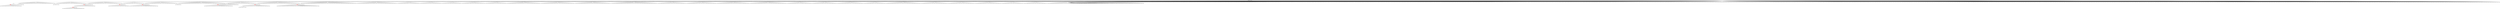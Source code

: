 digraph g {
	"54" -> "55";
	"55" [color=indianred1, style=filled, label="49"];
	"53" -> "54";
	"54" [label="34"];
	"53" -> "56";
	"56" [label="30"];
	"48" -> "49";
	"49" [label="21"];
	"45" -> "46";
	"46" [color=indianred1, style=filled, label="19"];
	"44" -> "45";
	"45" [label="22"];
	"43" -> "44";
	"44" [color=indianred1, style=filled, label="37"];
	"42" -> "43";
	"43" [label="19"];
	"42" -> "47";
	"47" [label="4"];
	"24" -> "25";
	"25" [color=indianred1, style=filled, label="15"];
	"23" -> "24";
	"24" [label="20"];
	"17" -> "18";
	"18" [color=indianred1, style=filled, label="31"];
	"16" -> "17";
	"17" [label="25"];
	"13" -> "14";
	"14" [label="33"];
	"10" -> "11";
	"11" [color=indianred1, style=filled, label="27"];
	"9" -> "10";
	"10" [label="43"];
	"9" -> "12";
	"12" [label="46"];
	"7" -> "8";
	"8" [label="7"];
	"6" -> "7";
	"7" [color=indianred1, style=filled, label="35"];
	"5" -> "6";
	"6" [label="13"];
	"2" -> "3";
	"3" [color=indianred1, style=filled, label="48"];
	"1" -> "2";
	"2" [label="1"];
	"0" -> "1";
	"1" [label="48"];
	"0" -> "4";
	"4" [label="26"];
	"0" -> "5";
	"5" [label="35"];
	"0" -> "9";
	"9" [label="27"];
	"0" -> "13";
	"13" [label="39"];
	"0" -> "15";
	"15" [label="14"];
	"0" -> "16";
	"16" [label="31"];
	"0" -> "19";
	"19" [label="41"];
	"0" -> "20";
	"20" [label="9"];
	"0" -> "21";
	"21" [label="23"];
	"0" -> "22";
	"22" [label="8"];
	"0" -> "23";
	"23" [label="15"];
	"0" -> "26";
	"26" [label="45"];
	"0" -> "27";
	"27" [label="44"];
	"0" -> "28";
	"28" [label="6"];
	"0" -> "29";
	"29" [label="18"];
	"0" -> "30";
	"30" [label="12"];
	"0" -> "31";
	"31" [label="5"];
	"0" -> "32";
	"32" [label="32"];
	"0" -> "33";
	"33" [label="10"];
	"0" -> "34";
	"34" [label="17"];
	"0" -> "35";
	"35" [label="2"];
	"0" -> "36";
	"36" [label="38"];
	"0" -> "37";
	"37" [label="3"];
	"0" -> "38";
	"38" [label="24"];
	"0" -> "39";
	"39" [label="16"];
	"0" -> "40";
	"40" [label="47"];
	"0" -> "41";
	"41" [label="42"];
	"0" -> "42";
	"42" [label="37"];
	"0" -> "48";
	"48" [label="29"];
	"0" -> "50";
	"50" [label="11"];
	"0" -> "51";
	"51" [label="36"];
	"0" -> "52";
	"52" [label="50"];
	"0" -> "53";
	"53" [label="49"];
	"0" -> "57";
	"57" [label="28"];
	"0" -> "58";
	"58" [label="40"];
	"0" [label="germline"];
	"0" -> "cell1";
	"cell1" [shape=box];
	"0" -> "cell2";
	"cell2" [shape=box];
	"53" -> "cell3";
	"cell3" [shape=box];
	"29" -> "cell4";
	"cell4" [shape=box];
	"0" -> "cell5";
	"cell5" [shape=box];
	"0" -> "cell6";
	"cell6" [shape=box];
	"58" -> "cell7";
	"cell7" [shape=box];
	"0" -> "cell8";
	"cell8" [shape=box];
	"0" -> "cell9";
	"cell9" [shape=box];
	"0" -> "cell10";
	"cell10" [shape=box];
	"0" -> "cell11";
	"cell11" [shape=box];
	"22" -> "cell12";
	"cell12" [shape=box];
	"0" -> "cell13";
	"cell13" [shape=box];
	"0" -> "cell14";
	"cell14" [shape=box];
	"56" -> "cell15";
	"cell15" [shape=box];
	"9" -> "cell16";
	"cell16" [shape=box];
	"0" -> "cell17";
	"cell17" [shape=box];
	"52" -> "cell18";
	"cell18" [shape=box];
	"0" -> "cell19";
	"cell19" [shape=box];
	"0" -> "cell20";
	"cell20" [shape=box];
	"48" -> "cell21";
	"cell21" [shape=box];
	"36" -> "cell22";
	"cell22" [shape=box];
	"0" -> "cell23";
	"cell23" [shape=box];
	"0" -> "cell24";
	"cell24" [shape=box];
	"0" -> "cell25";
	"cell25" [shape=box];
	"0" -> "cell26";
	"cell26" [shape=box];
	"14" -> "cell27";
	"cell27" [shape=box];
	"42" -> "cell28";
	"cell28" [shape=box];
	"0" -> "cell29";
	"cell29" [shape=box];
	"37" -> "cell30";
	"cell30" [shape=box];
	"31" -> "cell31";
	"cell31" [shape=box];
	"0" -> "cell32";
	"cell32" [shape=box];
	"0" -> "cell33";
	"cell33" [shape=box];
	"0" -> "cell34";
	"cell34" [shape=box];
	"0" -> "cell35";
	"cell35" [shape=box];
	"0" -> "cell36";
	"cell36" [shape=box];
	"42" -> "cell37";
	"cell37" [shape=box];
	"40" -> "cell38";
	"cell38" [shape=box];
	"0" -> "cell39";
	"cell39" [shape=box];
	"41" -> "cell40";
	"cell40" [shape=box];
	"0" -> "cell41";
	"cell41" [shape=box];
	"33" -> "cell42";
	"cell42" [shape=box];
	"0" -> "cell43";
	"cell43" [shape=box];
	"57" -> "cell44";
	"cell44" [shape=box];
	"0" -> "cell45";
	"cell45" [shape=box];
	"6" -> "cell46";
	"cell46" [shape=box];
	"37" -> "cell47";
	"cell47" [shape=box];
	"0" -> "cell48";
	"cell48" [shape=box];
	"18" -> "cell49";
	"cell49" [shape=box];
	"21" -> "cell50";
	"cell50" [shape=box];
	"0" -> "cell51";
	"cell51" [shape=box];
	"0" -> "cell52";
	"cell52" [shape=box];
	"7" -> "cell53";
	"cell53" [shape=box];
	"0" -> "cell54";
	"cell54" [shape=box];
	"0" -> "cell55";
	"cell55" [shape=box];
	"0" -> "cell56";
	"cell56" [shape=box];
	"38" -> "cell57";
	"cell57" [shape=box];
	"48" -> "cell58";
	"cell58" [shape=box];
	"0" -> "cell59";
	"cell59" [shape=box];
	"0" -> "cell60";
	"cell60" [shape=box];
	"32" -> "cell61";
	"cell61" [shape=box];
	"0" -> "cell62";
	"cell62" [shape=box];
	"31" -> "cell63";
	"cell63" [shape=box];
	"0" -> "cell64";
	"cell64" [shape=box];
	"5" -> "cell65";
	"cell65" [shape=box];
	"0" -> "cell66";
	"cell66" [shape=box];
	"0" -> "cell67";
	"cell67" [shape=box];
	"0" -> "cell68";
	"cell68" [shape=box];
	"48" -> "cell69";
	"cell69" [shape=box];
	"8" -> "cell70";
	"cell70" [shape=box];
	"48" -> "cell71";
	"cell71" [shape=box];
	"50" -> "cell72";
	"cell72" [shape=box];
	"4" -> "cell73";
	"cell73" [shape=box];
	"0" -> "cell74";
	"cell74" [shape=box];
	"28" -> "cell75";
	"cell75" [shape=box];
	"0" -> "cell76";
	"cell76" [shape=box];
	"52" -> "cell77";
	"cell77" [shape=box];
	"0" -> "cell78";
	"cell78" [shape=box];
	"0" -> "cell79";
	"cell79" [shape=box];
	"0" -> "cell80";
	"cell80" [shape=box];
	"0" -> "cell81";
	"cell81" [shape=box];
	"33" -> "cell82";
	"cell82" [shape=box];
	"0" -> "cell83";
	"cell83" [shape=box];
	"0" -> "cell84";
	"cell84" [shape=box];
	"52" -> "cell85";
	"cell85" [shape=box];
	"37" -> "cell86";
	"cell86" [shape=box];
	"53" -> "cell87";
	"cell87" [shape=box];
	"52" -> "cell88";
	"cell88" [shape=box];
	"53" -> "cell89";
	"cell89" [shape=box];
	"4" -> "cell90";
	"cell90" [shape=box];
	"16" -> "cell91";
	"cell91" [shape=box];
	"0" -> "cell92";
	"cell92" [shape=box];
	"38" -> "cell93";
	"cell93" [shape=box];
	"13" -> "cell94";
	"cell94" [shape=box];
	"0" -> "cell95";
	"cell95" [shape=box];
	"0" -> "cell96";
	"cell96" [shape=box];
	"16" -> "cell97";
	"cell97" [shape=box];
	"0" -> "cell98";
	"cell98" [shape=box];
	"28" -> "cell99";
	"cell99" [shape=box];
	"0" -> "cell100";
	"cell100" [shape=box];
	"0" -> "cell101";
	"cell101" [shape=box];
	"0" -> "cell102";
	"cell102" [shape=box];
	"0" -> "cell103";
	"cell103" [shape=box];
	"35" -> "cell104";
	"cell104" [shape=box];
	"0" -> "cell105";
	"cell105" [shape=box];
	"0" -> "cell106";
	"cell106" [shape=box];
	"33" -> "cell107";
	"cell107" [shape=box];
	"0" -> "cell108";
	"cell108" [shape=box];
	"20" -> "cell109";
	"cell109" [shape=box];
	"0" -> "cell110";
	"cell110" [shape=box];
	"16" -> "cell111";
	"cell111" [shape=box];
	"20" -> "cell112";
	"cell112" [shape=box];
	"0" -> "cell113";
	"cell113" [shape=box];
	"38" -> "cell114";
	"cell114" [shape=box];
	"23" -> "cell115";
	"cell115" [shape=box];
	"54" -> "cell116";
	"cell116" [shape=box];
	"22" -> "cell117";
	"cell117" [shape=box];
	"32" -> "cell118";
	"cell118" [shape=box];
	"0" -> "cell119";
	"cell119" [shape=box];
	"0" -> "cell120";
	"cell120" [shape=box];
	"42" -> "cell121";
	"cell121" [shape=box];
	"0" -> "cell122";
	"cell122" [shape=box];
	"0" -> "cell123";
	"cell123" [shape=box];
	"55" -> "cell124";
	"cell124" [shape=box];
	"3" -> "cell125";
	"cell125" [shape=box];
	"29" -> "cell126";
	"cell126" [shape=box];
	"4" -> "cell127";
	"cell127" [shape=box];
	"4" -> "cell128";
	"cell128" [shape=box];
	"0" -> "cell129";
	"cell129" [shape=box];
	"0" -> "cell130";
	"cell130" [shape=box];
	"39" -> "cell131";
	"cell131" [shape=box];
	"0" -> "cell132";
	"cell132" [shape=box];
	"50" -> "cell133";
	"cell133" [shape=box];
	"52" -> "cell134";
	"cell134" [shape=box];
	"25" -> "cell135";
	"cell135" [shape=box];
	"28" -> "cell136";
	"cell136" [shape=box];
	"0" -> "cell137";
	"cell137" [shape=box];
	"5" -> "cell138";
	"cell138" [shape=box];
	"0" -> "cell139";
	"cell139" [shape=box];
	"0" -> "cell140";
	"cell140" [shape=box];
	"46" -> "cell141";
	"cell141" [shape=box];
	"0" -> "cell142";
	"cell142" [shape=box];
	"40" -> "cell143";
	"cell143" [shape=box];
	"57" -> "cell144";
	"cell144" [shape=box];
	"53" -> "cell145";
	"cell145" [shape=box];
	"34" -> "cell146";
	"cell146" [shape=box];
	"0" -> "cell147";
	"cell147" [shape=box];
	"27" -> "cell148";
	"cell148" [shape=box];
	"38" -> "cell149";
	"cell149" [shape=box];
	"7" -> "cell150";
	"cell150" [shape=box];
	"0" -> "cell151";
	"cell151" [shape=box];
	"0" -> "cell152";
	"cell152" [shape=box];
	"22" -> "cell153";
	"cell153" [shape=box];
	"36" -> "cell154";
	"cell154" [shape=box];
	"55" -> "cell155";
	"cell155" [shape=box];
	"0" -> "cell156";
	"cell156" [shape=box];
	"29" -> "cell157";
	"cell157" [shape=box];
	"19" -> "cell158";
	"cell158" [shape=box];
	"0" -> "cell159";
	"cell159" [shape=box];
	"0" -> "cell160";
	"cell160" [shape=box];
	"0" -> "cell161";
	"cell161" [shape=box];
	"51" -> "cell162";
	"cell162" [shape=box];
	"0" -> "cell163";
	"cell163" [shape=box];
	"27" -> "cell164";
	"cell164" [shape=box];
	"0" -> "cell165";
	"cell165" [shape=box];
	"4" -> "cell166";
	"cell166" [shape=box];
	"0" -> "cell167";
	"cell167" [shape=box];
	"30" -> "cell168";
	"cell168" [shape=box];
	"1" -> "cell169";
	"cell169" [shape=box];
	"0" -> "cell170";
	"cell170" [shape=box];
	"0" -> "cell171";
	"cell171" [shape=box];
	"25" -> "cell172";
	"cell172" [shape=box];
	"0" -> "cell173";
	"cell173" [shape=box];
	"0" -> "cell174";
	"cell174" [shape=box];
	"5" -> "cell175";
	"cell175" [shape=box];
	"58" -> "cell176";
	"cell176" [shape=box];
	"42" -> "cell177";
	"cell177" [shape=box];
	"30" -> "cell178";
	"cell178" [shape=box];
	"18" -> "cell179";
	"cell179" [shape=box];
	"32" -> "cell180";
	"cell180" [shape=box];
	"0" -> "cell181";
	"cell181" [shape=box];
	"28" -> "cell182";
	"cell182" [shape=box];
	"48" -> "cell183";
	"cell183" [shape=box];
	"13" -> "cell184";
	"cell184" [shape=box];
	"52" -> "cell185";
	"cell185" [shape=box];
	"26" -> "cell186";
	"cell186" [shape=box];
	"0" -> "cell187";
	"cell187" [shape=box];
	"0" -> "cell188";
	"cell188" [shape=box];
	"15" -> "cell189";
	"cell189" [shape=box];
	"0" -> "cell190";
	"cell190" [shape=box];
	"0" -> "cell191";
	"cell191" [shape=box];
	"0" -> "cell192";
	"cell192" [shape=box];
	"44" -> "cell193";
	"cell193" [shape=box];
	"20" -> "cell194";
	"cell194" [shape=box];
	"52" -> "cell195";
	"cell195" [shape=box];
	"33" -> "cell196";
	"cell196" [shape=box];
	"21" -> "cell197";
	"cell197" [shape=box];
	"7" -> "cell198";
	"cell198" [shape=box];
	"11" -> "cell199";
	"cell199" [shape=box];
	"0" -> "cell200";
	"cell200" [shape=box];
	"0" -> "cell201";
	"cell201" [shape=box];
	"13" -> "cell202";
	"cell202" [shape=box];
	"0" -> "cell203";
	"cell203" [shape=box];
	"57" -> "cell204";
	"cell204" [shape=box];
	"29" -> "cell205";
	"cell205" [shape=box];
	"0" -> "cell206";
	"cell206" [shape=box];
	"0" -> "cell207";
	"cell207" [shape=box];
	"0" -> "cell208";
	"cell208" [shape=box];
	"0" -> "cell209";
	"cell209" [shape=box];
	"0" -> "cell210";
	"cell210" [shape=box];
	"0" -> "cell211";
	"cell211" [shape=box];
	"4" -> "cell212";
	"cell212" [shape=box];
	"42" -> "cell213";
	"cell213" [shape=box];
	"0" -> "cell214";
	"cell214" [shape=box];
	"34" -> "cell215";
	"cell215" [shape=box];
	"19" -> "cell216";
	"cell216" [shape=box];
	"0" -> "cell217";
	"cell217" [shape=box];
	"22" -> "cell218";
	"cell218" [shape=box];
	"13" -> "cell219";
	"cell219" [shape=box];
	"38" -> "cell220";
	"cell220" [shape=box];
	"0" -> "cell221";
	"cell221" [shape=box];
	"0" -> "cell222";
	"cell222" [shape=box];
	"0" -> "cell223";
	"cell223" [shape=box];
	"53" -> "cell224";
	"cell224" [shape=box];
	"27" -> "cell225";
	"cell225" [shape=box];
	"21" -> "cell226";
	"cell226" [shape=box];
	"0" -> "cell227";
	"cell227" [shape=box];
	"34" -> "cell228";
	"cell228" [shape=box];
	"28" -> "cell229";
	"cell229" [shape=box];
	"2" -> "cell230";
	"cell230" [shape=box];
	"51" -> "cell231";
	"cell231" [shape=box];
	"26" -> "cell232";
	"cell232" [shape=box];
	"0" -> "cell233";
	"cell233" [shape=box];
	"48" -> "cell234";
	"cell234" [shape=box];
	"0" -> "cell235";
	"cell235" [shape=box];
	"0" -> "cell236";
	"cell236" [shape=box];
	"41" -> "cell237";
	"cell237" [shape=box];
	"41" -> "cell238";
	"cell238" [shape=box];
	"22" -> "cell239";
	"cell239" [shape=box];
	"24" -> "cell240";
	"cell240" [shape=box];
	"33" -> "cell241";
	"cell241" [shape=box];
	"0" -> "cell242";
	"cell242" [shape=box];
	"13" -> "cell243";
	"cell243" [shape=box];
	"15" -> "cell244";
	"cell244" [shape=box];
	"0" -> "cell245";
	"cell245" [shape=box];
	"0" -> "cell246";
	"cell246" [shape=box];
	"0" -> "cell247";
	"cell247" [shape=box];
	"34" -> "cell248";
	"cell248" [shape=box];
	"58" -> "cell249";
	"cell249" [shape=box];
	"9" -> "cell250";
	"cell250" [shape=box];
	"0" -> "cell251";
	"cell251" [shape=box];
	"54" -> "cell252";
	"cell252" [shape=box];
	"23" -> "cell253";
	"cell253" [shape=box];
	"0" -> "cell254";
	"cell254" [shape=box];
	"3" -> "cell255";
	"cell255" [shape=box];
	"11" -> "cell256";
	"cell256" [shape=box];
	"49" -> "cell257";
	"cell257" [shape=box];
	"0" -> "cell258";
	"cell258" [shape=box];
	"0" -> "cell259";
	"cell259" [shape=box];
	"35" -> "cell260";
	"cell260" [shape=box];
	"27" -> "cell261";
	"cell261" [shape=box];
	"0" -> "cell262";
	"cell262" [shape=box];
	"28" -> "cell263";
	"cell263" [shape=box];
	"0" -> "cell264";
	"cell264" [shape=box];
	"0" -> "cell265";
	"cell265" [shape=box];
	"53" -> "cell266";
	"cell266" [shape=box];
	"0" -> "cell267";
	"cell267" [shape=box];
	"57" -> "cell268";
	"cell268" [shape=box];
	"30" -> "cell269";
	"cell269" [shape=box];
	"0" -> "cell270";
	"cell270" [shape=box];
	"0" -> "cell271";
	"cell271" [shape=box];
	"20" -> "cell272";
	"cell272" [shape=box];
	"0" -> "cell273";
	"cell273" [shape=box];
	"52" -> "cell274";
	"cell274" [shape=box];
	"0" -> "cell275";
	"cell275" [shape=box];
	"0" -> "cell276";
	"cell276" [shape=box];
	"0" -> "cell277";
	"cell277" [shape=box];
	"13" -> "cell278";
	"cell278" [shape=box];
	"0" -> "cell279";
	"cell279" [shape=box];
	"39" -> "cell280";
	"cell280" [shape=box];
	"0" -> "cell281";
	"cell281" [shape=box];
	"0" -> "cell282";
	"cell282" [shape=box];
	"53" -> "cell283";
	"cell283" [shape=box];
	"36" -> "cell284";
	"cell284" [shape=box];
	"28" -> "cell285";
	"cell285" [shape=box];
	"19" -> "cell286";
	"cell286" [shape=box];
	"0" -> "cell287";
	"cell287" [shape=box];
	"0" -> "cell288";
	"cell288" [shape=box];
	"0" -> "cell289";
	"cell289" [shape=box];
	"0" -> "cell290";
	"cell290" [shape=box];
	"28" -> "cell291";
	"cell291" [shape=box];
	"23" -> "cell292";
	"cell292" [shape=box];
	"0" -> "cell293";
	"cell293" [shape=box];
	"0" -> "cell294";
	"cell294" [shape=box];
	"35" -> "cell295";
	"cell295" [shape=box];
	"13" -> "cell296";
	"cell296" [shape=box];
	"0" -> "cell297";
	"cell297" [shape=box];
	"40" -> "cell298";
	"cell298" [shape=box];
	"4" -> "cell299";
	"cell299" [shape=box];
	"0" -> "cell300";
	"cell300" [shape=box];
	"0" -> "cell301";
	"cell301" [shape=box];
	"0" -> "cell302";
	"cell302" [shape=box];
	"21" -> "cell303";
	"cell303" [shape=box];
	"0" -> "cell304";
	"cell304" [shape=box];
	"0" -> "cell305";
	"cell305" [shape=box];
	"0" -> "cell306";
	"cell306" [shape=box];
	"11" -> "cell307";
	"cell307" [shape=box];
	"29" -> "cell308";
	"cell308" [shape=box];
	"18" -> "cell309";
	"cell309" [shape=box];
	"0" -> "cell310";
	"cell310" [shape=box];
	"21" -> "cell311";
	"cell311" [shape=box];
	"0" -> "cell312";
	"cell312" [shape=box];
	"0" -> "cell313";
	"cell313" [shape=box];
	"0" -> "cell314";
	"cell314" [shape=box];
	"15" -> "cell315";
	"cell315" [shape=box];
	"0" -> "cell316";
	"cell316" [shape=box];
	"3" -> "cell317";
	"cell317" [shape=box];
	"0" -> "cell318";
	"cell318" [shape=box];
	"0" -> "cell319";
	"cell319" [shape=box];
	"22" -> "cell320";
	"cell320" [shape=box];
	"0" -> "cell321";
	"cell321" [shape=box];
	"0" -> "cell322";
	"cell322" [shape=box];
	"0" -> "cell323";
	"cell323" [shape=box];
	"0" -> "cell324";
	"cell324" [shape=box];
	"0" -> "cell325";
	"cell325" [shape=box];
	"33" -> "cell326";
	"cell326" [shape=box];
	"0" -> "cell327";
	"cell327" [shape=box];
	"26" -> "cell328";
	"cell328" [shape=box];
	"0" -> "cell329";
	"cell329" [shape=box];
	"0" -> "cell330";
	"cell330" [shape=box];
	"29" -> "cell331";
	"cell331" [shape=box];
	"53" -> "cell332";
	"cell332" [shape=box];
	"0" -> "cell333";
	"cell333" [shape=box];
	"57" -> "cell334";
	"cell334" [shape=box];
	"0" -> "cell335";
	"cell335" [shape=box];
	"46" -> "cell336";
	"cell336" [shape=box];
	"8" -> "cell337";
	"cell337" [shape=box];
	"0" -> "cell338";
	"cell338" [shape=box];
	"0" -> "cell339";
	"cell339" [shape=box];
	"0" -> "cell340";
	"cell340" [shape=box];
	"32" -> "cell341";
	"cell341" [shape=box];
	"0" -> "cell342";
	"cell342" [shape=box];
	"0" -> "cell343";
	"cell343" [shape=box];
	"0" -> "cell344";
	"cell344" [shape=box];
	"0" -> "cell345";
	"cell345" [shape=box];
	"33" -> "cell346";
	"cell346" [shape=box];
	"0" -> "cell347";
	"cell347" [shape=box];
	"35" -> "cell348";
	"cell348" [shape=box];
	"0" -> "cell349";
	"cell349" [shape=box];
	"0" -> "cell350";
	"cell350" [shape=box];
	"4" -> "cell351";
	"cell351" [shape=box];
	"31" -> "cell352";
	"cell352" [shape=box];
	"0" -> "cell353";
	"cell353" [shape=box];
	"58" -> "cell354";
	"cell354" [shape=box];
	"0" -> "cell355";
	"cell355" [shape=box];
	"42" -> "cell356";
	"cell356" [shape=box];
	"25" -> "cell357";
	"cell357" [shape=box];
	"48" -> "cell358";
	"cell358" [shape=box];
	"39" -> "cell359";
	"cell359" [shape=box];
	"27" -> "cell360";
	"cell360" [shape=box];
	"52" -> "cell361";
	"cell361" [shape=box];
	"0" -> "cell362";
	"cell362" [shape=box];
	"0" -> "cell363";
	"cell363" [shape=box];
	"9" -> "cell364";
	"cell364" [shape=box];
	"0" -> "cell365";
	"cell365" [shape=box];
	"0" -> "cell366";
	"cell366" [shape=box];
	"1" -> "cell367";
	"cell367" [shape=box];
	"16" -> "cell368";
	"cell368" [shape=box];
	"29" -> "cell369";
	"cell369" [shape=box];
	"0" -> "cell370";
	"cell370" [shape=box];
	"1" -> "cell371";
	"cell371" [shape=box];
	"0" -> "cell372";
	"cell372" [shape=box];
	"0" -> "cell373";
	"cell373" [shape=box];
	"10" -> "cell374";
	"cell374" [shape=box];
	"9" -> "cell375";
	"cell375" [shape=box];
	"0" -> "cell376";
	"cell376" [shape=box];
	"0" -> "cell377";
	"cell377" [shape=box];
	"9" -> "cell378";
	"cell378" [shape=box];
	"39" -> "cell379";
	"cell379" [shape=box];
	"0" -> "cell380";
	"cell380" [shape=box];
	"0" -> "cell381";
	"cell381" [shape=box];
	"0" -> "cell382";
	"cell382" [shape=box];
	"0" -> "cell383";
	"cell383" [shape=box];
	"49" -> "cell384";
	"cell384" [shape=box];
	"44" -> "cell385";
	"cell385" [shape=box];
	"0" -> "cell386";
	"cell386" [shape=box];
	"0" -> "cell387";
	"cell387" [shape=box];
	"16" -> "cell388";
	"cell388" [shape=box];
	"41" -> "cell389";
	"cell389" [shape=box];
	"34" -> "cell390";
	"cell390" [shape=box];
	"0" -> "cell391";
	"cell391" [shape=box];
	"1" -> "cell392";
	"cell392" [shape=box];
	"25" -> "cell393";
	"cell393" [shape=box];
	"5" -> "cell394";
	"cell394" [shape=box];
	"1" -> "cell395";
	"cell395" [shape=box];
	"0" -> "cell396";
	"cell396" [shape=box];
	"0" -> "cell397";
	"cell397" [shape=box];
	"0" -> "cell398";
	"cell398" [shape=box];
	"0" -> "cell399";
	"cell399" [shape=box];
	"0" -> "cell400";
	"cell400" [shape=box];
	"0" -> "cell401";
	"cell401" [shape=box];
	"5" -> "cell402";
	"cell402" [shape=box];
	"13" -> "cell403";
	"cell403" [shape=box];
	"0" -> "cell404";
	"cell404" [shape=box];
	"0" -> "cell405";
	"cell405" [shape=box];
	"1" -> "cell406";
	"cell406" [shape=box];
	"0" -> "cell407";
	"cell407" [shape=box];
	"0" -> "cell408";
	"cell408" [shape=box];
	"1" -> "cell409";
	"cell409" [shape=box];
	"0" -> "cell410";
	"cell410" [shape=box];
	"0" -> "cell411";
	"cell411" [shape=box];
	"19" -> "cell412";
	"cell412" [shape=box];
	"13" -> "cell413";
	"cell413" [shape=box];
	"0" -> "cell414";
	"cell414" [shape=box];
	"0" -> "cell415";
	"cell415" [shape=box];
	"15" -> "cell416";
	"cell416" [shape=box];
	"0" -> "cell417";
	"cell417" [shape=box];
	"0" -> "cell418";
	"cell418" [shape=box];
	"27" -> "cell419";
	"cell419" [shape=box];
	"0" -> "cell420";
	"cell420" [shape=box];
	"7" -> "cell421";
	"cell421" [shape=box];
	"0" -> "cell422";
	"cell422" [shape=box];
	"57" -> "cell423";
	"cell423" [shape=box];
	"0" -> "cell424";
	"cell424" [shape=box];
	"52" -> "cell425";
	"cell425" [shape=box];
	"23" -> "cell426";
	"cell426" [shape=box];
	"57" -> "cell427";
	"cell427" [shape=box];
	"0" -> "cell428";
	"cell428" [shape=box];
	"15" -> "cell429";
	"cell429" [shape=box];
	"25" -> "cell430";
	"cell430" [shape=box];
	"5" -> "cell431";
	"cell431" [shape=box];
	"29" -> "cell432";
	"cell432" [shape=box];
	"0" -> "cell433";
	"cell433" [shape=box];
	"0" -> "cell434";
	"cell434" [shape=box];
	"0" -> "cell435";
	"cell435" [shape=box];
	"0" -> "cell436";
	"cell436" [shape=box];
	"0" -> "cell437";
	"cell437" [shape=box];
	"48" -> "cell438";
	"cell438" [shape=box];
	"26" -> "cell439";
	"cell439" [shape=box];
	"13" -> "cell440";
	"cell440" [shape=box];
	"52" -> "cell441";
	"cell441" [shape=box];
	"57" -> "cell442";
	"cell442" [shape=box];
	"0" -> "cell443";
	"cell443" [shape=box];
	"0" -> "cell444";
	"cell444" [shape=box];
	"0" -> "cell445";
	"cell445" [shape=box];
	"52" -> "cell446";
	"cell446" [shape=box];
	"29" -> "cell447";
	"cell447" [shape=box];
	"0" -> "cell448";
	"cell448" [shape=box];
	"27" -> "cell449";
	"cell449" [shape=box];
	"0" -> "cell450";
	"cell450" [shape=box];
	"0" -> "cell451";
	"cell451" [shape=box];
	"0" -> "cell452";
	"cell452" [shape=box];
	"0" -> "cell453";
	"cell453" [shape=box];
	"0" -> "cell454";
	"cell454" [shape=box];
	"16" -> "cell455";
	"cell455" [shape=box];
	"0" -> "cell456";
	"cell456" [shape=box];
	"33" -> "cell457";
	"cell457" [shape=box];
	"0" -> "cell458";
	"cell458" [shape=box];
	"0" -> "cell459";
	"cell459" [shape=box];
	"28" -> "cell460";
	"cell460" [shape=box];
	"48" -> "cell461";
	"cell461" [shape=box];
	"40" -> "cell462";
	"cell462" [shape=box];
	"31" -> "cell463";
	"cell463" [shape=box];
	"15" -> "cell464";
	"cell464" [shape=box];
	"0" -> "cell465";
	"cell465" [shape=box];
	"1" -> "cell466";
	"cell466" [shape=box];
	"0" -> "cell467";
	"cell467" [shape=box];
	"0" -> "cell468";
	"cell468" [shape=box];
	"5" -> "cell469";
	"cell469" [shape=box];
	"0" -> "cell470";
	"cell470" [shape=box];
	"0" -> "cell471";
	"cell471" [shape=box];
	"0" -> "cell472";
	"cell472" [shape=box];
	"41" -> "cell473";
	"cell473" [shape=box];
	"36" -> "cell474";
	"cell474" [shape=box];
	"0" -> "cell475";
	"cell475" [shape=box];
	"0" -> "cell476";
	"cell476" [shape=box];
	"0" -> "cell477";
	"cell477" [shape=box];
	"46" -> "cell478";
	"cell478" [shape=box];
	"0" -> "cell479";
	"cell479" [shape=box];
	"41" -> "cell480";
	"cell480" [shape=box];
	"52" -> "cell481";
	"cell481" [shape=box];
	"0" -> "cell482";
	"cell482" [shape=box];
	"0" -> "cell483";
	"cell483" [shape=box];
	"0" -> "cell484";
	"cell484" [shape=box];
	"0" -> "cell485";
	"cell485" [shape=box];
	"0" -> "cell486";
	"cell486" [shape=box];
	"19" -> "cell487";
	"cell487" [shape=box];
	"13" -> "cell488";
	"cell488" [shape=box];
	"0" -> "cell489";
	"cell489" [shape=box];
	"0" -> "cell490";
	"cell490" [shape=box];
	"0" -> "cell491";
	"cell491" [shape=box];
	"0" -> "cell492";
	"cell492" [shape=box];
	"5" -> "cell493";
	"cell493" [shape=box];
	"0" -> "cell494";
	"cell494" [shape=box];
	"55" -> "cell495";
	"cell495" [shape=box];
	"1" -> "cell496";
	"cell496" [shape=box];
	"40" -> "cell497";
	"cell497" [shape=box];
	"0" -> "cell498";
	"cell498" [shape=box];
	"12" -> "cell499";
	"cell499" [shape=box];
	"44" -> "cell500";
	"cell500" [shape=box];
	"16" -> "cell501";
	"cell501" [shape=box];
	"15" -> "cell502";
	"cell502" [shape=box];
	"0" -> "cell503";
	"cell503" [shape=box];
	"47" -> "cell504";
	"cell504" [shape=box];
	"0" -> "cell505";
	"cell505" [shape=box];
	"12" -> "cell506";
	"cell506" [shape=box];
	"40" -> "cell507";
	"cell507" [shape=box];
	"21" -> "cell508";
	"cell508" [shape=box];
	"0" -> "cell509";
	"cell509" [shape=box];
	"0" -> "cell510";
	"cell510" [shape=box];
	"16" -> "cell511";
	"cell511" [shape=box];
	"53" -> "cell512";
	"cell512" [shape=box];
	"0" -> "cell513";
	"cell513" [shape=box];
	"40" -> "cell514";
	"cell514" [shape=box];
	"0" -> "cell515";
	"cell515" [shape=box];
	"3" -> "cell516";
	"cell516" [shape=box];
	"52" -> "cell517";
	"cell517" [shape=box];
	"27" -> "cell518";
	"cell518" [shape=box];
	"7" -> "cell519";
	"cell519" [shape=box];
	"48" -> "cell520";
	"cell520" [shape=box];
	"5" -> "cell521";
	"cell521" [shape=box];
	"0" -> "cell522";
	"cell522" [shape=box];
	"30" -> "cell523";
	"cell523" [shape=box];
	"0" -> "cell524";
	"cell524" [shape=box];
	"0" -> "cell525";
	"cell525" [shape=box];
	"32" -> "cell526";
	"cell526" [shape=box];
	"5" -> "cell527";
	"cell527" [shape=box];
	"25" -> "cell528";
	"cell528" [shape=box];
	"0" -> "cell529";
	"cell529" [shape=box];
	"0" -> "cell530";
	"cell530" [shape=box];
	"27" -> "cell531";
	"cell531" [shape=box];
	"0" -> "cell532";
	"cell532" [shape=box];
	"0" -> "cell533";
	"cell533" [shape=box];
	"39" -> "cell534";
	"cell534" [shape=box];
	"0" -> "cell535";
	"cell535" [shape=box];
	"55" -> "cell536";
	"cell536" [shape=box];
	"0" -> "cell537";
	"cell537" [shape=box];
	"0" -> "cell538";
	"cell538" [shape=box];
	"0" -> "cell539";
	"cell539" [shape=box];
	"34" -> "cell540";
	"cell540" [shape=box];
	"29" -> "cell541";
	"cell541" [shape=box];
	"25" -> "cell542";
	"cell542" [shape=box];
	"29" -> "cell543";
	"cell543" [shape=box];
	"32" -> "cell544";
	"cell544" [shape=box];
	"0" -> "cell545";
	"cell545" [shape=box];
	"0" -> "cell546";
	"cell546" [shape=box];
	"53" -> "cell547";
	"cell547" [shape=box];
	"0" -> "cell548";
	"cell548" [shape=box];
	"32" -> "cell549";
	"cell549" [shape=box];
	"0" -> "cell550";
	"cell550" [shape=box];
	"0" -> "cell551";
	"cell551" [shape=box];
	"0" -> "cell552";
	"cell552" [shape=box];
	"0" -> "cell553";
	"cell553" [shape=box];
	"5" -> "cell554";
	"cell554" [shape=box];
	"28" -> "cell555";
	"cell555" [shape=box];
	"31" -> "cell556";
	"cell556" [shape=box];
	"0" -> "cell557";
	"cell557" [shape=box];
	"0" -> "cell558";
	"cell558" [shape=box];
	"25" -> "cell559";
	"cell559" [shape=box];
	"0" -> "cell560";
	"cell560" [shape=box];
	"0" -> "cell561";
	"cell561" [shape=box];
	"32" -> "cell562";
	"cell562" [shape=box];
	"3" -> "cell563";
	"cell563" [shape=box];
	"0" -> "cell564";
	"cell564" [shape=box];
	"34" -> "cell565";
	"cell565" [shape=box];
	"0" -> "cell566";
	"cell566" [shape=box];
	"0" -> "cell567";
	"cell567" [shape=box];
	"50" -> "cell568";
	"cell568" [shape=box];
	"21" -> "cell569";
	"cell569" [shape=box];
	"0" -> "cell570";
	"cell570" [shape=box];
	"15" -> "cell571";
	"cell571" [shape=box];
	"0" -> "cell572";
	"cell572" [shape=box];
	"0" -> "cell573";
	"cell573" [shape=box];
	"1" -> "cell574";
	"cell574" [shape=box];
	"0" -> "cell575";
	"cell575" [shape=box];
	"0" -> "cell576";
	"cell576" [shape=box];
	"0" -> "cell577";
	"cell577" [shape=box];
	"0" -> "cell578";
	"cell578" [shape=box];
	"31" -> "cell579";
	"cell579" [shape=box];
	"0" -> "cell580";
	"cell580" [shape=box];
	"32" -> "cell581";
	"cell581" [shape=box];
	"28" -> "cell582";
	"cell582" [shape=box];
	"51" -> "cell583";
	"cell583" [shape=box];
	"0" -> "cell584";
	"cell584" [shape=box];
	"0" -> "cell585";
	"cell585" [shape=box];
	"53" -> "cell586";
	"cell586" [shape=box];
	"0" -> "cell587";
	"cell587" [shape=box];
	"0" -> "cell588";
	"cell588" [shape=box];
	"56" -> "cell589";
	"cell589" [shape=box];
	"29" -> "cell590";
	"cell590" [shape=box];
	"0" -> "cell591";
	"cell591" [shape=box];
	"55" -> "cell592";
	"cell592" [shape=box];
	"0" -> "cell593";
	"cell593" [shape=box];
	"0" -> "cell594";
	"cell594" [shape=box];
	"1" -> "cell595";
	"cell595" [shape=box];
	"0" -> "cell596";
	"cell596" [shape=box];
	"0" -> "cell597";
	"cell597" [shape=box];
	"0" -> "cell598";
	"cell598" [shape=box];
	"0" -> "cell599";
	"cell599" [shape=box];
	"39" -> "cell600";
	"cell600" [shape=box];
	"35" -> "cell601";
	"cell601" [shape=box];
	"0" -> "cell602";
	"cell602" [shape=box];
	"51" -> "cell603";
	"cell603" [shape=box];
	"18" -> "cell604";
	"cell604" [shape=box];
	"0" -> "cell605";
	"cell605" [shape=box];
	"4" -> "cell606";
	"cell606" [shape=box];
	"0" -> "cell607";
	"cell607" [shape=box];
	"0" -> "cell608";
	"cell608" [shape=box];
	"35" -> "cell609";
	"cell609" [shape=box];
	"0" -> "cell610";
	"cell610" [shape=box];
	"0" -> "cell611";
	"cell611" [shape=box];
	"0" -> "cell612";
	"cell612" [shape=box];
	"24" -> "cell613";
	"cell613" [shape=box];
	"0" -> "cell614";
	"cell614" [shape=box];
	"7" -> "cell615";
	"cell615" [shape=box];
	"5" -> "cell616";
	"cell616" [shape=box];
	"0" -> "cell617";
	"cell617" [shape=box];
	"44" -> "cell618";
	"cell618" [shape=box];
	"0" -> "cell619";
	"cell619" [shape=box];
	"10" -> "cell620";
	"cell620" [shape=box];
	"0" -> "cell621";
	"cell621" [shape=box];
	"9" -> "cell622";
	"cell622" [shape=box];
	"0" -> "cell623";
	"cell623" [shape=box];
	"0" -> "cell624";
	"cell624" [shape=box];
	"30" -> "cell625";
	"cell625" [shape=box];
	"0" -> "cell626";
	"cell626" [shape=box];
	"0" -> "cell627";
	"cell627" [shape=box];
	"0" -> "cell628";
	"cell628" [shape=box];
	"0" -> "cell629";
	"cell629" [shape=box];
	"26" -> "cell630";
	"cell630" [shape=box];
	"41" -> "cell631";
	"cell631" [shape=box];
	"0" -> "cell632";
	"cell632" [shape=box];
	"8" -> "cell633";
	"cell633" [shape=box];
	"0" -> "cell634";
	"cell634" [shape=box];
	"29" -> "cell635";
	"cell635" [shape=box];
	"27" -> "cell636";
	"cell636" [shape=box];
	"1" -> "cell637";
	"cell637" [shape=box];
	"1" -> "cell638";
	"cell638" [shape=box];
	"0" -> "cell639";
	"cell639" [shape=box];
	"0" -> "cell640";
	"cell640" [shape=box];
	"58" -> "cell641";
	"cell641" [shape=box];
	"0" -> "cell642";
	"cell642" [shape=box];
	"0" -> "cell643";
	"cell643" [shape=box];
	"0" -> "cell644";
	"cell644" [shape=box];
	"32" -> "cell645";
	"cell645" [shape=box];
	"0" -> "cell646";
	"cell646" [shape=box];
	"0" -> "cell647";
	"cell647" [shape=box];
	"58" -> "cell648";
	"cell648" [shape=box];
	"40" -> "cell649";
	"cell649" [shape=box];
	"0" -> "cell650";
	"cell650" [shape=box];
	"0" -> "cell651";
	"cell651" [shape=box];
	"0" -> "cell652";
	"cell652" [shape=box];
	"38" -> "cell653";
	"cell653" [shape=box];
	"0" -> "cell654";
	"cell654" [shape=box];
	"0" -> "cell655";
	"cell655" [shape=box];
	"13" -> "cell656";
	"cell656" [shape=box];
	"0" -> "cell657";
	"cell657" [shape=box];
	"0" -> "cell658";
	"cell658" [shape=box];
	"0" -> "cell659";
	"cell659" [shape=box];
	"0" -> "cell660";
	"cell660" [shape=box];
	"0" -> "cell661";
	"cell661" [shape=box];
	"6" -> "cell662";
	"cell662" [shape=box];
	"50" -> "cell663";
	"cell663" [shape=box];
	"0" -> "cell664";
	"cell664" [shape=box];
	"43" -> "cell665";
	"cell665" [shape=box];
	"0" -> "cell666";
	"cell666" [shape=box];
	"38" -> "cell667";
	"cell667" [shape=box];
	"14" -> "cell668";
	"cell668" [shape=box];
	"35" -> "cell669";
	"cell669" [shape=box];
	"0" -> "cell670";
	"cell670" [shape=box];
	"39" -> "cell671";
	"cell671" [shape=box];
	"0" -> "cell672";
	"cell672" [shape=box];
	"0" -> "cell673";
	"cell673" [shape=box];
	"0" -> "cell674";
	"cell674" [shape=box];
	"21" -> "cell675";
	"cell675" [shape=box];
	"0" -> "cell676";
	"cell676" [shape=box];
	"0" -> "cell677";
	"cell677" [shape=box];
	"0" -> "cell678";
	"cell678" [shape=box];
	"52" -> "cell679";
	"cell679" [shape=box];
	"0" -> "cell680";
	"cell680" [shape=box];
	"26" -> "cell681";
	"cell681" [shape=box];
	"28" -> "cell682";
	"cell682" [shape=box];
	"0" -> "cell683";
	"cell683" [shape=box];
	"0" -> "cell684";
	"cell684" [shape=box];
	"18" -> "cell685";
	"cell685" [shape=box];
	"53" -> "cell686";
	"cell686" [shape=box];
	"0" -> "cell687";
	"cell687" [shape=box];
	"18" -> "cell688";
	"cell688" [shape=box];
	"34" -> "cell689";
	"cell689" [shape=box];
	"1" -> "cell690";
	"cell690" [shape=box];
	"0" -> "cell691";
	"cell691" [shape=box];
	"42" -> "cell692";
	"cell692" [shape=box];
	"0" -> "cell693";
	"cell693" [shape=box];
	"0" -> "cell694";
	"cell694" [shape=box];
	"0" -> "cell695";
	"cell695" [shape=box];
	"32" -> "cell696";
	"cell696" [shape=box];
	"48" -> "cell697";
	"cell697" [shape=box];
	"0" -> "cell698";
	"cell698" [shape=box];
	"32" -> "cell699";
	"cell699" [shape=box];
	"0" -> "cell700";
	"cell700" [shape=box];
	"3" -> "cell701";
	"cell701" [shape=box];
	"0" -> "cell702";
	"cell702" [shape=box];
	"29" -> "cell703";
	"cell703" [shape=box];
	"0" -> "cell704";
	"cell704" [shape=box];
	"9" -> "cell705";
	"cell705" [shape=box];
	"0" -> "cell706";
	"cell706" [shape=box];
	"0" -> "cell707";
	"cell707" [shape=box];
	"22" -> "cell708";
	"cell708" [shape=box];
	"34" -> "cell709";
	"cell709" [shape=box];
	"0" -> "cell710";
	"cell710" [shape=box];
	"0" -> "cell711";
	"cell711" [shape=box];
	"0" -> "cell712";
	"cell712" [shape=box];
	"0" -> "cell713";
	"cell713" [shape=box];
	"0" -> "cell714";
	"cell714" [shape=box];
	"17" -> "cell715";
	"cell715" [shape=box];
	"4" -> "cell716";
	"cell716" [shape=box];
	"0" -> "cell717";
	"cell717" [shape=box];
	"49" -> "cell718";
	"cell718" [shape=box];
	"9" -> "cell719";
	"cell719" [shape=box];
	"0" -> "cell720";
	"cell720" [shape=box];
	"33" -> "cell721";
	"cell721" [shape=box];
	"36" -> "cell722";
	"cell722" [shape=box];
	"33" -> "cell723";
	"cell723" [shape=box];
	"56" -> "cell724";
	"cell724" [shape=box];
	"0" -> "cell725";
	"cell725" [shape=box];
	"0" -> "cell726";
	"cell726" [shape=box];
	"52" -> "cell727";
	"cell727" [shape=box];
	"0" -> "cell728";
	"cell728" [shape=box];
	"38" -> "cell729";
	"cell729" [shape=box];
	"46" -> "cell730";
	"cell730" [shape=box];
	"11" -> "cell731";
	"cell731" [shape=box];
	"44" -> "cell732";
	"cell732" [shape=box];
	"52" -> "cell733";
	"cell733" [shape=box];
	"0" -> "cell734";
	"cell734" [shape=box];
	"19" -> "cell735";
	"cell735" [shape=box];
	"23" -> "cell736";
	"cell736" [shape=box];
	"33" -> "cell737";
	"cell737" [shape=box];
	"0" -> "cell738";
	"cell738" [shape=box];
	"0" -> "cell739";
	"cell739" [shape=box];
	"0" -> "cell740";
	"cell740" [shape=box];
	"51" -> "cell741";
	"cell741" [shape=box];
	"0" -> "cell742";
	"cell742" [shape=box];
	"52" -> "cell743";
	"cell743" [shape=box];
	"53" -> "cell744";
	"cell744" [shape=box];
	"0" -> "cell745";
	"cell745" [shape=box];
	"0" -> "cell746";
	"cell746" [shape=box];
	"0" -> "cell747";
	"cell747" [shape=box];
	"1" -> "cell748";
	"cell748" [shape=box];
	"0" -> "cell749";
	"cell749" [shape=box];
	"31" -> "cell750";
	"cell750" [shape=box];
	"0" -> "cell751";
	"cell751" [shape=box];
	"0" -> "cell752";
	"cell752" [shape=box];
	"0" -> "cell753";
	"cell753" [shape=box];
	"0" -> "cell754";
	"cell754" [shape=box];
	"35" -> "cell755";
	"cell755" [shape=box];
	"0" -> "cell756";
	"cell756" [shape=box];
	"0" -> "cell757";
	"cell757" [shape=box];
	"0" -> "cell758";
	"cell758" [shape=box];
	"17" -> "cell759";
	"cell759" [shape=box];
	"0" -> "cell760";
	"cell760" [shape=box];
	"0" -> "cell761";
	"cell761" [shape=box];
	"15" -> "cell762";
	"cell762" [shape=box];
	"42" -> "cell763";
	"cell763" [shape=box];
	"30" -> "cell764";
	"cell764" [shape=box];
	"0" -> "cell765";
	"cell765" [shape=box];
	"0" -> "cell766";
	"cell766" [shape=box];
	"0" -> "cell767";
	"cell767" [shape=box];
	"0" -> "cell768";
	"cell768" [shape=box];
	"0" -> "cell769";
	"cell769" [shape=box];
	"38" -> "cell770";
	"cell770" [shape=box];
	"7" -> "cell771";
	"cell771" [shape=box];
	"52" -> "cell772";
	"cell772" [shape=box];
	"38" -> "cell773";
	"cell773" [shape=box];
	"58" -> "cell774";
	"cell774" [shape=box];
	"52" -> "cell775";
	"cell775" [shape=box];
	"1" -> "cell776";
	"cell776" [shape=box];
	"0" -> "cell777";
	"cell777" [shape=box];
	"0" -> "cell778";
	"cell778" [shape=box];
	"9" -> "cell779";
	"cell779" [shape=box];
	"0" -> "cell780";
	"cell780" [shape=box];
	"7" -> "cell781";
	"cell781" [shape=box];
	"0" -> "cell782";
	"cell782" [shape=box];
	"44" -> "cell783";
	"cell783" [shape=box];
	"29" -> "cell784";
	"cell784" [shape=box];
	"44" -> "cell785";
	"cell785" [shape=box];
	"5" -> "cell786";
	"cell786" [shape=box];
	"0" -> "cell787";
	"cell787" [shape=box];
	"0" -> "cell788";
	"cell788" [shape=box];
	"0" -> "cell789";
	"cell789" [shape=box];
	"0" -> "cell790";
	"cell790" [shape=box];
	"51" -> "cell791";
	"cell791" [shape=box];
	"18" -> "cell792";
	"cell792" [shape=box];
	"1" -> "cell793";
	"cell793" [shape=box];
	"0" -> "cell794";
	"cell794" [shape=box];
	"0" -> "cell795";
	"cell795" [shape=box];
	"0" -> "cell796";
	"cell796" [shape=box];
	"11" -> "cell797";
	"cell797" [shape=box];
	"0" -> "cell798";
	"cell798" [shape=box];
	"0" -> "cell799";
	"cell799" [shape=box];
	"50" -> "cell800";
	"cell800" [shape=box];
	"57" -> "cell801";
	"cell801" [shape=box];
	"11" -> "cell802";
	"cell802" [shape=box];
	"57" -> "cell803";
	"cell803" [shape=box];
	"52" -> "cell804";
	"cell804" [shape=box];
	"4" -> "cell805";
	"cell805" [shape=box];
	"0" -> "cell806";
	"cell806" [shape=box];
	"20" -> "cell807";
	"cell807" [shape=box];
	"3" -> "cell808";
	"cell808" [shape=box];
	"0" -> "cell809";
	"cell809" [shape=box];
	"11" -> "cell810";
	"cell810" [shape=box];
	"0" -> "cell811";
	"cell811" [shape=box];
	"0" -> "cell812";
	"cell812" [shape=box];
	"0" -> "cell813";
	"cell813" [shape=box];
	"46" -> "cell814";
	"cell814" [shape=box];
	"0" -> "cell815";
	"cell815" [shape=box];
	"51" -> "cell816";
	"cell816" [shape=box];
	"15" -> "cell817";
	"cell817" [shape=box];
	"41" -> "cell818";
	"cell818" [shape=box];
	"39" -> "cell819";
	"cell819" [shape=box];
	"0" -> "cell820";
	"cell820" [shape=box];
	"41" -> "cell821";
	"cell821" [shape=box];
	"15" -> "cell822";
	"cell822" [shape=box];
	"1" -> "cell823";
	"cell823" [shape=box];
	"0" -> "cell824";
	"cell824" [shape=box];
	"0" -> "cell825";
	"cell825" [shape=box];
	"0" -> "cell826";
	"cell826" [shape=box];
	"0" -> "cell827";
	"cell827" [shape=box];
	"15" -> "cell828";
	"cell828" [shape=box];
	"13" -> "cell829";
	"cell829" [shape=box];
	"13" -> "cell830";
	"cell830" [shape=box];
	"36" -> "cell831";
	"cell831" [shape=box];
	"17" -> "cell832";
	"cell832" [shape=box];
	"20" -> "cell833";
	"cell833" [shape=box];
	"20" -> "cell834";
	"cell834" [shape=box];
	"0" -> "cell835";
	"cell835" [shape=box];
	"15" -> "cell836";
	"cell836" [shape=box];
	"26" -> "cell837";
	"cell837" [shape=box];
	"26" -> "cell838";
	"cell838" [shape=box];
	"0" -> "cell839";
	"cell839" [shape=box];
	"4" -> "cell840";
	"cell840" [shape=box];
	"0" -> "cell841";
	"cell841" [shape=box];
	"0" -> "cell842";
	"cell842" [shape=box];
	"28" -> "cell843";
	"cell843" [shape=box];
	"0" -> "cell844";
	"cell844" [shape=box];
	"30" -> "cell845";
	"cell845" [shape=box];
	"55" -> "cell846";
	"cell846" [shape=box];
	"11" -> "cell847";
	"cell847" [shape=box];
	"0" -> "cell848";
	"cell848" [shape=box];
	"0" -> "cell849";
	"cell849" [shape=box];
	"0" -> "cell850";
	"cell850" [shape=box];
	"0" -> "cell851";
	"cell851" [shape=box];
	"20" -> "cell852";
	"cell852" [shape=box];
	"0" -> "cell853";
	"cell853" [shape=box];
	"0" -> "cell854";
	"cell854" [shape=box];
	"14" -> "cell855";
	"cell855" [shape=box];
	"0" -> "cell856";
	"cell856" [shape=box];
	"25" -> "cell857";
	"cell857" [shape=box];
	"0" -> "cell858";
	"cell858" [shape=box];
	"18" -> "cell859";
	"cell859" [shape=box];
	"58" -> "cell860";
	"cell860" [shape=box];
	"0" -> "cell861";
	"cell861" [shape=box];
	"0" -> "cell862";
	"cell862" [shape=box];
	"0" -> "cell863";
	"cell863" [shape=box];
	"0" -> "cell864";
	"cell864" [shape=box];
	"0" -> "cell865";
	"cell865" [shape=box];
	"1" -> "cell866";
	"cell866" [shape=box];
	"0" -> "cell867";
	"cell867" [shape=box];
	"0" -> "cell868";
	"cell868" [shape=box];
	"0" -> "cell869";
	"cell869" [shape=box];
	"31" -> "cell870";
	"cell870" [shape=box];
	"57" -> "cell871";
	"cell871" [shape=box];
	"0" -> "cell872";
	"cell872" [shape=box];
	"0" -> "cell873";
	"cell873" [shape=box];
	"0" -> "cell874";
	"cell874" [shape=box];
	"5" -> "cell875";
	"cell875" [shape=box];
	"0" -> "cell876";
	"cell876" [shape=box];
	"0" -> "cell877";
	"cell877" [shape=box];
	"0" -> "cell878";
	"cell878" [shape=box];
	"12" -> "cell879";
	"cell879" [shape=box];
	"28" -> "cell880";
	"cell880" [shape=box];
	"0" -> "cell881";
	"cell881" [shape=box];
	"0" -> "cell882";
	"cell882" [shape=box];
	"0" -> "cell883";
	"cell883" [shape=box];
	"13" -> "cell884";
	"cell884" [shape=box];
	"0" -> "cell885";
	"cell885" [shape=box];
	"48" -> "cell886";
	"cell886" [shape=box];
	"18" -> "cell887";
	"cell887" [shape=box];
	"0" -> "cell888";
	"cell888" [shape=box];
	"0" -> "cell889";
	"cell889" [shape=box];
	"29" -> "cell890";
	"cell890" [shape=box];
	"30" -> "cell891";
	"cell891" [shape=box];
	"13" -> "cell892";
	"cell892" [shape=box];
	"0" -> "cell893";
	"cell893" [shape=box];
	"36" -> "cell894";
	"cell894" [shape=box];
	"0" -> "cell895";
	"cell895" [shape=box];
	"58" -> "cell896";
	"cell896" [shape=box];
	"0" -> "cell897";
	"cell897" [shape=box];
	"0" -> "cell898";
	"cell898" [shape=box];
	"0" -> "cell899";
	"cell899" [shape=box];
	"0" -> "cell900";
	"cell900" [shape=box];
	"0" -> "cell901";
	"cell901" [shape=box];
	"5" -> "cell902";
	"cell902" [shape=box];
	"36" -> "cell903";
	"cell903" [shape=box];
	"0" -> "cell904";
	"cell904" [shape=box];
	"37" -> "cell905";
	"cell905" [shape=box];
	"0" -> "cell906";
	"cell906" [shape=box];
	"0" -> "cell907";
	"cell907" [shape=box];
	"35" -> "cell908";
	"cell908" [shape=box];
	"41" -> "cell909";
	"cell909" [shape=box];
	"0" -> "cell910";
	"cell910" [shape=box];
	"9" -> "cell911";
	"cell911" [shape=box];
	"0" -> "cell912";
	"cell912" [shape=box];
	"26" -> "cell913";
	"cell913" [shape=box];
	"0" -> "cell914";
	"cell914" [shape=box];
	"31" -> "cell915";
	"cell915" [shape=box];
	"50" -> "cell916";
	"cell916" [shape=box];
	"3" -> "cell917";
	"cell917" [shape=box];
	"0" -> "cell918";
	"cell918" [shape=box];
	"0" -> "cell919";
	"cell919" [shape=box];
	"0" -> "cell920";
	"cell920" [shape=box];
	"0" -> "cell921";
	"cell921" [shape=box];
	"0" -> "cell922";
	"cell922" [shape=box];
	"53" -> "cell923";
	"cell923" [shape=box];
	"0" -> "cell924";
	"cell924" [shape=box];
	"0" -> "cell925";
	"cell925" [shape=box];
	"0" -> "cell926";
	"cell926" [shape=box];
	"3" -> "cell927";
	"cell927" [shape=box];
	"29" -> "cell928";
	"cell928" [shape=box];
	"13" -> "cell929";
	"cell929" [shape=box];
	"16" -> "cell930";
	"cell930" [shape=box];
	"0" -> "cell931";
	"cell931" [shape=box];
	"53" -> "cell932";
	"cell932" [shape=box];
	"36" -> "cell933";
	"cell933" [shape=box];
	"0" -> "cell934";
	"cell934" [shape=box];
	"0" -> "cell935";
	"cell935" [shape=box];
	"0" -> "cell936";
	"cell936" [shape=box];
	"0" -> "cell937";
	"cell937" [shape=box];
	"0" -> "cell938";
	"cell938" [shape=box];
	"32" -> "cell939";
	"cell939" [shape=box];
	"21" -> "cell940";
	"cell940" [shape=box];
	"0" -> "cell941";
	"cell941" [shape=box];
	"0" -> "cell942";
	"cell942" [shape=box];
	"11" -> "cell943";
	"cell943" [shape=box];
	"41" -> "cell944";
	"cell944" [shape=box];
	"54" -> "cell945";
	"cell945" [shape=box];
	"3" -> "cell946";
	"cell946" [shape=box];
	"57" -> "cell947";
	"cell947" [shape=box];
	"30" -> "cell948";
	"cell948" [shape=box];
	"12" -> "cell949";
	"cell949" [shape=box];
	"0" -> "cell950";
	"cell950" [shape=box];
	"23" -> "cell951";
	"cell951" [shape=box];
	"0" -> "cell952";
	"cell952" [shape=box];
	"26" -> "cell953";
	"cell953" [shape=box];
	"0" -> "cell954";
	"cell954" [shape=box];
	"34" -> "cell955";
	"cell955" [shape=box];
	"0" -> "cell956";
	"cell956" [shape=box];
	"30" -> "cell957";
	"cell957" [shape=box];
	"18" -> "cell958";
	"cell958" [shape=box];
	"0" -> "cell959";
	"cell959" [shape=box];
	"13" -> "cell960";
	"cell960" [shape=box];
	"0" -> "cell961";
	"cell961" [shape=box];
	"16" -> "cell962";
	"cell962" [shape=box];
	"42" -> "cell963";
	"cell963" [shape=box];
	"19" -> "cell964";
	"cell964" [shape=box];
	"0" -> "cell965";
	"cell965" [shape=box];
	"38" -> "cell966";
	"cell966" [shape=box];
	"12" -> "cell967";
	"cell967" [shape=box];
	"0" -> "cell968";
	"cell968" [shape=box];
	"0" -> "cell969";
	"cell969" [shape=box];
	"18" -> "cell970";
	"cell970" [shape=box];
	"0" -> "cell971";
	"cell971" [shape=box];
	"27" -> "cell972";
	"cell972" [shape=box];
	"55" -> "cell973";
	"cell973" [shape=box];
	"0" -> "cell974";
	"cell974" [shape=box];
	"53" -> "cell975";
	"cell975" [shape=box];
	"28" -> "cell976";
	"cell976" [shape=box];
	"8" -> "cell977";
	"cell977" [shape=box];
	"0" -> "cell978";
	"cell978" [shape=box];
	"0" -> "cell979";
	"cell979" [shape=box];
	"0" -> "cell980";
	"cell980" [shape=box];
	"0" -> "cell981";
	"cell981" [shape=box];
	"0" -> "cell982";
	"cell982" [shape=box];
	"0" -> "cell983";
	"cell983" [shape=box];
	"0" -> "cell984";
	"cell984" [shape=box];
	"38" -> "cell985";
	"cell985" [shape=box];
	"13" -> "cell986";
	"cell986" [shape=box];
	"0" -> "cell987";
	"cell987" [shape=box];
	"55" -> "cell988";
	"cell988" [shape=box];
	"48" -> "cell989";
	"cell989" [shape=box];
	"53" -> "cell990";
	"cell990" [shape=box];
	"0" -> "cell991";
	"cell991" [shape=box];
	"0" -> "cell992";
	"cell992" [shape=box];
	"37" -> "cell993";
	"cell993" [shape=box];
	"0" -> "cell994";
	"cell994" [shape=box];
	"22" -> "cell995";
	"cell995" [shape=box];
	"0" -> "cell996";
	"cell996" [shape=box];
	"0" -> "cell997";
	"cell997" [shape=box];
	"0" -> "cell998";
	"cell998" [shape=box];
	"0" -> "cell999";
	"cell999" [shape=box];
	"0" -> "cell1000";
	"cell1000" [shape=box];
	"42" -> "cell1001";
	"cell1001" [shape=box];
	"0" -> "cell1002";
	"cell1002" [shape=box];
	"38" -> "cell1003";
	"cell1003" [shape=box];
	"0" -> "cell1004";
	"cell1004" [shape=box];
	"0" -> "cell1005";
	"cell1005" [shape=box];
	"0" -> "cell1006";
	"cell1006" [shape=box];
	"55" -> "cell1007";
	"cell1007" [shape=box];
	"40" -> "cell1008";
	"cell1008" [shape=box];
	"0" -> "cell1009";
	"cell1009" [shape=box];
	"45" -> "cell1010";
	"cell1010" [shape=box];
	"0" -> "cell1011";
	"cell1011" [shape=box];
	"0" -> "cell1012";
	"cell1012" [shape=box];
	"34" -> "cell1013";
	"cell1013" [shape=box];
	"0" -> "cell1014";
	"cell1014" [shape=box];
	"16" -> "cell1015";
	"cell1015" [shape=box];
	"0" -> "cell1016";
	"cell1016" [shape=box];
	"16" -> "cell1017";
	"cell1017" [shape=box];
	"0" -> "cell1018";
	"cell1018" [shape=box];
	"32" -> "cell1019";
	"cell1019" [shape=box];
	"0" -> "cell1020";
	"cell1020" [shape=box];
	"0" -> "cell1021";
	"cell1021" [shape=box];
	"0" -> "cell1022";
	"cell1022" [shape=box];
	"0" -> "cell1023";
	"cell1023" [shape=box];
	"12" -> "cell1024";
	"cell1024" [shape=box];
	"0" -> "cell1025";
	"cell1025" [shape=box];
	"0" -> "cell1026";
	"cell1026" [shape=box];
	"0" -> "cell1027";
	"cell1027" [shape=box];
	"48" -> "cell1028";
	"cell1028" [shape=box];
	"0" -> "cell1029";
	"cell1029" [shape=box];
	"0" -> "cell1030";
	"cell1030" [shape=box];
	"53" -> "cell1031";
	"cell1031" [shape=box];
	"0" -> "cell1032";
	"cell1032" [shape=box];
	"0" -> "cell1033";
	"cell1033" [shape=box];
	"23" -> "cell1034";
	"cell1034" [shape=box];
	"0" -> "cell1035";
	"cell1035" [shape=box];
	"38" -> "cell1036";
	"cell1036" [shape=box];
	"11" -> "cell1037";
	"cell1037" [shape=box];
	"31" -> "cell1038";
	"cell1038" [shape=box];
	"0" -> "cell1039";
	"cell1039" [shape=box];
	"33" -> "cell1040";
	"cell1040" [shape=box];
	"0" -> "cell1041";
	"cell1041" [shape=box];
	"3" -> "cell1042";
	"cell1042" [shape=box];
	"0" -> "cell1043";
	"cell1043" [shape=box];
	"0" -> "cell1044";
	"cell1044" [shape=box];
	"0" -> "cell1045";
	"cell1045" [shape=box];
	"31" -> "cell1046";
	"cell1046" [shape=box];
	"12" -> "cell1047";
	"cell1047" [shape=box];
	"0" -> "cell1048";
	"cell1048" [shape=box];
	"0" -> "cell1049";
	"cell1049" [shape=box];
	"26" -> "cell1050";
	"cell1050" [shape=box];
	"1" -> "cell1051";
	"cell1051" [shape=box];
	"0" -> "cell1052";
	"cell1052" [shape=box];
	"52" -> "cell1053";
	"cell1053" [shape=box];
	"0" -> "cell1054";
	"cell1054" [shape=box];
	"0" -> "cell1055";
	"cell1055" [shape=box];
	"37" -> "cell1056";
	"cell1056" [shape=box];
	"13" -> "cell1057";
	"cell1057" [shape=box];
	"0" -> "cell1058";
	"cell1058" [shape=box];
	"0" -> "cell1059";
	"cell1059" [shape=box];
	"22" -> "cell1060";
	"cell1060" [shape=box];
	"17" -> "cell1061";
	"cell1061" [shape=box];
	"0" -> "cell1062";
	"cell1062" [shape=box];
	"4" -> "cell1063";
	"cell1063" [shape=box];
	"0" -> "cell1064";
	"cell1064" [shape=box];
	"33" -> "cell1065";
	"cell1065" [shape=box];
	"39" -> "cell1066";
	"cell1066" [shape=box];
	"0" -> "cell1067";
	"cell1067" [shape=box];
	"0" -> "cell1068";
	"cell1068" [shape=box];
	"0" -> "cell1069";
	"cell1069" [shape=box];
	"30" -> "cell1070";
	"cell1070" [shape=box];
	"0" -> "cell1071";
	"cell1071" [shape=box];
	"0" -> "cell1072";
	"cell1072" [shape=box];
	"1" -> "cell1073";
	"cell1073" [shape=box];
	"0" -> "cell1074";
	"cell1074" [shape=box];
	"0" -> "cell1075";
	"cell1075" [shape=box];
	"53" -> "cell1076";
	"cell1076" [shape=box];
	"26" -> "cell1077";
	"cell1077" [shape=box];
	"28" -> "cell1078";
	"cell1078" [shape=box];
	"0" -> "cell1079";
	"cell1079" [shape=box];
	"0" -> "cell1080";
	"cell1080" [shape=box];
	"46" -> "cell1081";
	"cell1081" [shape=box];
	"0" -> "cell1082";
	"cell1082" [shape=box];
	"51" -> "cell1083";
	"cell1083" [shape=box];
	"0" -> "cell1084";
	"cell1084" [shape=box];
	"0" -> "cell1085";
	"cell1085" [shape=box];
	"0" -> "cell1086";
	"cell1086" [shape=box];
	"58" -> "cell1087";
	"cell1087" [shape=box];
	"0" -> "cell1088";
	"cell1088" [shape=box];
	"34" -> "cell1089";
	"cell1089" [shape=box];
	"0" -> "cell1090";
	"cell1090" [shape=box];
	"3" -> "cell1091";
	"cell1091" [shape=box];
	"0" -> "cell1092";
	"cell1092" [shape=box];
	"4" -> "cell1093";
	"cell1093" [shape=box];
	"33" -> "cell1094";
	"cell1094" [shape=box];
	"1" -> "cell1095";
	"cell1095" [shape=box];
	"0" -> "cell1096";
	"cell1096" [shape=box];
	"0" -> "cell1097";
	"cell1097" [shape=box];
	"32" -> "cell1098";
	"cell1098" [shape=box];
	"0" -> "cell1099";
	"cell1099" [shape=box];
	"23" -> "cell1100";
	"cell1100" [shape=box];
	"0" -> "cell1101";
	"cell1101" [shape=box];
	"0" -> "cell1102";
	"cell1102" [shape=box];
	"27" -> "cell1103";
	"cell1103" [shape=box];
	"4" -> "cell1104";
	"cell1104" [shape=box];
	"0" -> "cell1105";
	"cell1105" [shape=box];
	"39" -> "cell1106";
	"cell1106" [shape=box];
	"0" -> "cell1107";
	"cell1107" [shape=box];
	"37" -> "cell1108";
	"cell1108" [shape=box];
	"0" -> "cell1109";
	"cell1109" [shape=box];
	"0" -> "cell1110";
	"cell1110" [shape=box];
	"13" -> "cell1111";
	"cell1111" [shape=box];
	"0" -> "cell1112";
	"cell1112" [shape=box];
	"31" -> "cell1113";
	"cell1113" [shape=box];
	"0" -> "cell1114";
	"cell1114" [shape=box];
	"0" -> "cell1115";
	"cell1115" [shape=box];
	"0" -> "cell1116";
	"cell1116" [shape=box];
	"0" -> "cell1117";
	"cell1117" [shape=box];
	"25" -> "cell1118";
	"cell1118" [shape=box];
	"0" -> "cell1119";
	"cell1119" [shape=box];
	"0" -> "cell1120";
	"cell1120" [shape=box];
	"0" -> "cell1121";
	"cell1121" [shape=box];
	"0" -> "cell1122";
	"cell1122" [shape=box];
	"0" -> "cell1123";
	"cell1123" [shape=box];
	"3" -> "cell1124";
	"cell1124" [shape=box];
	"32" -> "cell1125";
	"cell1125" [shape=box];
	"0" -> "cell1126";
	"cell1126" [shape=box];
	"0" -> "cell1127";
	"cell1127" [shape=box];
	"36" -> "cell1128";
	"cell1128" [shape=box];
	"0" -> "cell1129";
	"cell1129" [shape=box];
	"31" -> "cell1130";
	"cell1130" [shape=box];
	"0" -> "cell1131";
	"cell1131" [shape=box];
	"23" -> "cell1132";
	"cell1132" [shape=box];
	"28" -> "cell1133";
	"cell1133" [shape=box];
	"0" -> "cell1134";
	"cell1134" [shape=box];
	"11" -> "cell1135";
	"cell1135" [shape=box];
	"0" -> "cell1136";
	"cell1136" [shape=box];
	"0" -> "cell1137";
	"cell1137" [shape=box];
	"0" -> "cell1138";
	"cell1138" [shape=box];
	"0" -> "cell1139";
	"cell1139" [shape=box];
	"0" -> "cell1140";
	"cell1140" [shape=box];
	"0" -> "cell1141";
	"cell1141" [shape=box];
	"5" -> "cell1142";
	"cell1142" [shape=box];
	"4" -> "cell1143";
	"cell1143" [shape=box];
	"0" -> "cell1144";
	"cell1144" [shape=box];
	"1" -> "cell1145";
	"cell1145" [shape=box];
	"16" -> "cell1146";
	"cell1146" [shape=box];
	"44" -> "cell1147";
	"cell1147" [shape=box];
	"5" -> "cell1148";
	"cell1148" [shape=box];
	"0" -> "cell1149";
	"cell1149" [shape=box];
	"0" -> "cell1150";
	"cell1150" [shape=box];
	"1" -> "cell1151";
	"cell1151" [shape=box];
	"0" -> "cell1152";
	"cell1152" [shape=box];
	"4" -> "cell1153";
	"cell1153" [shape=box];
	"46" -> "cell1154";
	"cell1154" [shape=box];
	"0" -> "cell1155";
	"cell1155" [shape=box];
	"48" -> "cell1156";
	"cell1156" [shape=box];
	"0" -> "cell1157";
	"cell1157" [shape=box];
	"0" -> "cell1158";
	"cell1158" [shape=box];
	"0" -> "cell1159";
	"cell1159" [shape=box];
	"28" -> "cell1160";
	"cell1160" [shape=box];
	"0" -> "cell1161";
	"cell1161" [shape=box];
	"5" -> "cell1162";
	"cell1162" [shape=box];
	"11" -> "cell1163";
	"cell1163" [shape=box];
	"0" -> "cell1164";
	"cell1164" [shape=box];
	"7" -> "cell1165";
	"cell1165" [shape=box];
	"18" -> "cell1166";
	"cell1166" [shape=box];
	"2" -> "cell1167";
	"cell1167" [shape=box];
	"26" -> "cell1168";
	"cell1168" [shape=box];
	"38" -> "cell1169";
	"cell1169" [shape=box];
	"27" -> "cell1170";
	"cell1170" [shape=box];
	"57" -> "cell1171";
	"cell1171" [shape=box];
	"13" -> "cell1172";
	"cell1172" [shape=box];
	"0" -> "cell1173";
	"cell1173" [shape=box];
	"0" -> "cell1174";
	"cell1174" [shape=box];
	"0" -> "cell1175";
	"cell1175" [shape=box];
	"58" -> "cell1176";
	"cell1176" [shape=box];
	"0" -> "cell1177";
	"cell1177" [shape=box];
	"0" -> "cell1178";
	"cell1178" [shape=box];
	"3" -> "cell1179";
	"cell1179" [shape=box];
	"46" -> "cell1180";
	"cell1180" [shape=box];
	"7" -> "cell1181";
	"cell1181" [shape=box];
	"40" -> "cell1182";
	"cell1182" [shape=box];
	"29" -> "cell1183";
	"cell1183" [shape=box];
	"40" -> "cell1184";
	"cell1184" [shape=box];
	"0" -> "cell1185";
	"cell1185" [shape=box];
	"0" -> "cell1186";
	"cell1186" [shape=box];
	"0" -> "cell1187";
	"cell1187" [shape=box];
	"0" -> "cell1188";
	"cell1188" [shape=box];
	"58" -> "cell1189";
	"cell1189" [shape=box];
	"51" -> "cell1190";
	"cell1190" [shape=box];
	"0" -> "cell1191";
	"cell1191" [shape=box];
	"0" -> "cell1192";
	"cell1192" [shape=box];
	"0" -> "cell1193";
	"cell1193" [shape=box];
	"0" -> "cell1194";
	"cell1194" [shape=box];
	"1" -> "cell1195";
	"cell1195" [shape=box];
	"0" -> "cell1196";
	"cell1196" [shape=box];
	"7" -> "cell1197";
	"cell1197" [shape=box];
	"33" -> "cell1198";
	"cell1198" [shape=box];
	"0" -> "cell1199";
	"cell1199" [shape=box];
	"55" -> "cell1200";
	"cell1200" [shape=box];
	"0" -> "cell1201";
	"cell1201" [shape=box];
	"13" -> "cell1202";
	"cell1202" [shape=box];
	"9" -> "cell1203";
	"cell1203" [shape=box];
	"0" -> "cell1204";
	"cell1204" [shape=box];
	"0" -> "cell1205";
	"cell1205" [shape=box];
	"0" -> "cell1206";
	"cell1206" [shape=box];
	"40" -> "cell1207";
	"cell1207" [shape=box];
	"5" -> "cell1208";
	"cell1208" [shape=box];
	"0" -> "cell1209";
	"cell1209" [shape=box];
	"0" -> "cell1210";
	"cell1210" [shape=box];
	"0" -> "cell1211";
	"cell1211" [shape=box];
	"0" -> "cell1212";
	"cell1212" [shape=box];
	"52" -> "cell1213";
	"cell1213" [shape=box];
	"26" -> "cell1214";
	"cell1214" [shape=box];
	"3" -> "cell1215";
	"cell1215" [shape=box];
	"0" -> "cell1216";
	"cell1216" [shape=box];
	"42" -> "cell1217";
	"cell1217" [shape=box];
	"36" -> "cell1218";
	"cell1218" [shape=box];
	"0" -> "cell1219";
	"cell1219" [shape=box];
	"19" -> "cell1220";
	"cell1220" [shape=box];
	"1" -> "cell1221";
	"cell1221" [shape=box];
	"0" -> "cell1222";
	"cell1222" [shape=box];
	"0" -> "cell1223";
	"cell1223" [shape=box];
	"37" -> "cell1224";
	"cell1224" [shape=box];
	"0" -> "cell1225";
	"cell1225" [shape=box];
	"0" -> "cell1226";
	"cell1226" [shape=box];
	"9" -> "cell1227";
	"cell1227" [shape=box];
	"0" -> "cell1228";
	"cell1228" [shape=box];
	"0" -> "cell1229";
	"cell1229" [shape=box];
	"57" -> "cell1230";
	"cell1230" [shape=box];
	"11" -> "cell1231";
	"cell1231" [shape=box];
	"33" -> "cell1232";
	"cell1232" [shape=box];
	"22" -> "cell1233";
	"cell1233" [shape=box];
	"28" -> "cell1234";
	"cell1234" [shape=box];
	"0" -> "cell1235";
	"cell1235" [shape=box];
	"0" -> "cell1236";
	"cell1236" [shape=box];
	"0" -> "cell1237";
	"cell1237" [shape=box];
	"41" -> "cell1238";
	"cell1238" [shape=box];
	"0" -> "cell1239";
	"cell1239" [shape=box];
	"0" -> "cell1240";
	"cell1240" [shape=box];
	"0" -> "cell1241";
	"cell1241" [shape=box];
	"0" -> "cell1242";
	"cell1242" [shape=box];
	"0" -> "cell1243";
	"cell1243" [shape=box];
	"0" -> "cell1244";
	"cell1244" [shape=box];
	"38" -> "cell1245";
	"cell1245" [shape=box];
	"41" -> "cell1246";
	"cell1246" [shape=box];
	"33" -> "cell1247";
	"cell1247" [shape=box];
	"0" -> "cell1248";
	"cell1248" [shape=box];
	"0" -> "cell1249";
	"cell1249" [shape=box];
	"35" -> "cell1250";
	"cell1250" [shape=box];
	"11" -> "cell1251";
	"cell1251" [shape=box];
	"0" -> "cell1252";
	"cell1252" [shape=box];
	"0" -> "cell1253";
	"cell1253" [shape=box];
	"21" -> "cell1254";
	"cell1254" [shape=box];
	"0" -> "cell1255";
	"cell1255" [shape=box];
	"19" -> "cell1256";
	"cell1256" [shape=box];
	"0" -> "cell1257";
	"cell1257" [shape=box];
	"16" -> "cell1258";
	"cell1258" [shape=box];
	"19" -> "cell1259";
	"cell1259" [shape=box];
	"39" -> "cell1260";
	"cell1260" [shape=box];
	"3" -> "cell1261";
	"cell1261" [shape=box];
	"0" -> "cell1262";
	"cell1262" [shape=box];
	"0" -> "cell1263";
	"cell1263" [shape=box];
	"16" -> "cell1264";
	"cell1264" [shape=box];
	"0" -> "cell1265";
	"cell1265" [shape=box];
	"0" -> "cell1266";
	"cell1266" [shape=box];
	"0" -> "cell1267";
	"cell1267" [shape=box];
	"0" -> "cell1268";
	"cell1268" [shape=box];
	"52" -> "cell1269";
	"cell1269" [shape=box];
	"0" -> "cell1270";
	"cell1270" [shape=box];
	"21" -> "cell1271";
	"cell1271" [shape=box];
	"42" -> "cell1272";
	"cell1272" [shape=box];
	"53" -> "cell1273";
	"cell1273" [shape=box];
	"0" -> "cell1274";
	"cell1274" [shape=box];
	"0" -> "cell1275";
	"cell1275" [shape=box];
	"30" -> "cell1276";
	"cell1276" [shape=box];
	"28" -> "cell1277";
	"cell1277" [shape=box];
	"29" -> "cell1278";
	"cell1278" [shape=box];
	"0" -> "cell1279";
	"cell1279" [shape=box];
	"0" -> "cell1280";
	"cell1280" [shape=box];
	"0" -> "cell1281";
	"cell1281" [shape=box];
	"19" -> "cell1282";
	"cell1282" [shape=box];
	"0" -> "cell1283";
	"cell1283" [shape=box];
	"0" -> "cell1284";
	"cell1284" [shape=box];
	"58" -> "cell1285";
	"cell1285" [shape=box];
	"9" -> "cell1286";
	"cell1286" [shape=box];
	"3" -> "cell1287";
	"cell1287" [shape=box];
	"29" -> "cell1288";
	"cell1288" [shape=box];
	"0" -> "cell1289";
	"cell1289" [shape=box];
	"0" -> "cell1290";
	"cell1290" [shape=box];
	"0" -> "cell1291";
	"cell1291" [shape=box];
	"40" -> "cell1292";
	"cell1292" [shape=box];
	"0" -> "cell1293";
	"cell1293" [shape=box];
	"37" -> "cell1294";
	"cell1294" [shape=box];
	"0" -> "cell1295";
	"cell1295" [shape=box];
	"0" -> "cell1296";
	"cell1296" [shape=box];
	"0" -> "cell1297";
	"cell1297" [shape=box];
	"55" -> "cell1298";
	"cell1298" [shape=box];
	"0" -> "cell1299";
	"cell1299" [shape=box];
	"0" -> "cell1300";
	"cell1300" [shape=box];
	"0" -> "cell1301";
	"cell1301" [shape=box];
	"12" -> "cell1302";
	"cell1302" [shape=box];
	"0" -> "cell1303";
	"cell1303" [shape=box];
	"0" -> "cell1304";
	"cell1304" [shape=box];
	"0" -> "cell1305";
	"cell1305" [shape=box];
	"39" -> "cell1306";
	"cell1306" [shape=box];
	"13" -> "cell1307";
	"cell1307" [shape=box];
	"0" -> "cell1308";
	"cell1308" [shape=box];
	"29" -> "cell1309";
	"cell1309" [shape=box];
	"37" -> "cell1310";
	"cell1310" [shape=box];
	"42" -> "cell1311";
	"cell1311" [shape=box];
	"0" -> "cell1312";
	"cell1312" [shape=box];
	"0" -> "cell1313";
	"cell1313" [shape=box];
	"3" -> "cell1314";
	"cell1314" [shape=box];
	"0" -> "cell1315";
	"cell1315" [shape=box];
	"27" -> "cell1316";
	"cell1316" [shape=box];
	"0" -> "cell1317";
	"cell1317" [shape=box];
	"0" -> "cell1318";
	"cell1318" [shape=box];
	"0" -> "cell1319";
	"cell1319" [shape=box];
	"0" -> "cell1320";
	"cell1320" [shape=box];
	"48" -> "cell1321";
	"cell1321" [shape=box];
	"4" -> "cell1322";
	"cell1322" [shape=box];
	"22" -> "cell1323";
	"cell1323" [shape=box];
	"0" -> "cell1324";
	"cell1324" [shape=box];
	"0" -> "cell1325";
	"cell1325" [shape=box];
	"0" -> "cell1326";
	"cell1326" [shape=box];
	"30" -> "cell1327";
	"cell1327" [shape=box];
	"0" -> "cell1328";
	"cell1328" [shape=box];
	"0" -> "cell1329";
	"cell1329" [shape=box];
	"11" -> "cell1330";
	"cell1330" [shape=box];
	"0" -> "cell1331";
	"cell1331" [shape=box];
	"0" -> "cell1332";
	"cell1332" [shape=box];
	"38" -> "cell1333";
	"cell1333" [shape=box];
	"23" -> "cell1334";
	"cell1334" [shape=box];
	"12" -> "cell1335";
	"cell1335" [shape=box];
	"0" -> "cell1336";
	"cell1336" [shape=box];
	"0" -> "cell1337";
	"cell1337" [shape=box];
	"25" -> "cell1338";
	"cell1338" [shape=box];
	"35" -> "cell1339";
	"cell1339" [shape=box];
	"0" -> "cell1340";
	"cell1340" [shape=box];
	"0" -> "cell1341";
	"cell1341" [shape=box];
	"0" -> "cell1342";
	"cell1342" [shape=box];
	"0" -> "cell1343";
	"cell1343" [shape=box];
	"53" -> "cell1344";
	"cell1344" [shape=box];
	"0" -> "cell1345";
	"cell1345" [shape=box];
	"55" -> "cell1346";
	"cell1346" [shape=box];
	"7" -> "cell1347";
	"cell1347" [shape=box];
	"40" -> "cell1348";
	"cell1348" [shape=box];
	"0" -> "cell1349";
	"cell1349" [shape=box];
	"55" -> "cell1350";
	"cell1350" [shape=box];
	"29" -> "cell1351";
	"cell1351" [shape=box];
	"19" -> "cell1352";
	"cell1352" [shape=box];
	"0" -> "cell1353";
	"cell1353" [shape=box];
	"27" -> "cell1354";
	"cell1354" [shape=box];
	"51" -> "cell1355";
	"cell1355" [shape=box];
	"18" -> "cell1356";
	"cell1356" [shape=box];
	"0" -> "cell1357";
	"cell1357" [shape=box];
	"0" -> "cell1358";
	"cell1358" [shape=box];
	"45" -> "cell1359";
	"cell1359" [shape=box];
	"30" -> "cell1360";
	"cell1360" [shape=box];
	"50" -> "cell1361";
	"cell1361" [shape=box];
	"0" -> "cell1362";
	"cell1362" [shape=box];
	"20" -> "cell1363";
	"cell1363" [shape=box];
	"0" -> "cell1364";
	"cell1364" [shape=box];
	"0" -> "cell1365";
	"cell1365" [shape=box];
	"46" -> "cell1366";
	"cell1366" [shape=box];
	"4" -> "cell1367";
	"cell1367" [shape=box];
	"29" -> "cell1368";
	"cell1368" [shape=box];
	"0" -> "cell1369";
	"cell1369" [shape=box];
	"13" -> "cell1370";
	"cell1370" [shape=box];
	"34" -> "cell1371";
	"cell1371" [shape=box];
	"0" -> "cell1372";
	"cell1372" [shape=box];
	"0" -> "cell1373";
	"cell1373" [shape=box];
	"0" -> "cell1374";
	"cell1374" [shape=box];
	"0" -> "cell1375";
	"cell1375" [shape=box];
	"31" -> "cell1376";
	"cell1376" [shape=box];
	"20" -> "cell1377";
	"cell1377" [shape=box];
	"31" -> "cell1378";
	"cell1378" [shape=box];
	"0" -> "cell1379";
	"cell1379" [shape=box];
	"29" -> "cell1380";
	"cell1380" [shape=box];
	"0" -> "cell1381";
	"cell1381" [shape=box];
	"5" -> "cell1382";
	"cell1382" [shape=box];
	"42" -> "cell1383";
	"cell1383" [shape=box];
	"0" -> "cell1384";
	"cell1384" [shape=box];
	"4" -> "cell1385";
	"cell1385" [shape=box];
	"0" -> "cell1386";
	"cell1386" [shape=box];
	"0" -> "cell1387";
	"cell1387" [shape=box];
	"13" -> "cell1388";
	"cell1388" [shape=box];
	"47" -> "cell1389";
	"cell1389" [shape=box];
	"57" -> "cell1390";
	"cell1390" [shape=box];
	"0" -> "cell1391";
	"cell1391" [shape=box];
	"48" -> "cell1392";
	"cell1392" [shape=box];
	"50" -> "cell1393";
	"cell1393" [shape=box];
	"5" -> "cell1394";
	"cell1394" [shape=box];
	"0" -> "cell1395";
	"cell1395" [shape=box];
	"56" -> "cell1396";
	"cell1396" [shape=box];
	"33" -> "cell1397";
	"cell1397" [shape=box];
	"0" -> "cell1398";
	"cell1398" [shape=box];
	"0" -> "cell1399";
	"cell1399" [shape=box];
	"0" -> "cell1400";
	"cell1400" [shape=box];
	"0" -> "cell1401";
	"cell1401" [shape=box];
	"1" -> "cell1402";
	"cell1402" [shape=box];
	"50" -> "cell1403";
	"cell1403" [shape=box];
	"0" -> "cell1404";
	"cell1404" [shape=box];
	"0" -> "cell1405";
	"cell1405" [shape=box];
	"18" -> "cell1406";
	"cell1406" [shape=box];
	"52" -> "cell1407";
	"cell1407" [shape=box];
	"23" -> "cell1408";
	"cell1408" [shape=box];
	"0" -> "cell1409";
	"cell1409" [shape=box];
	"0" -> "cell1410";
	"cell1410" [shape=box];
	"0" -> "cell1411";
	"cell1411" [shape=box];
	"33" -> "cell1412";
	"cell1412" [shape=box];
	"27" -> "cell1413";
	"cell1413" [shape=box];
	"0" -> "cell1414";
	"cell1414" [shape=box];
	"0" -> "cell1415";
	"cell1415" [shape=box];
	"3" -> "cell1416";
	"cell1416" [shape=box];
	"9" -> "cell1417";
	"cell1417" [shape=box];
	"58" -> "cell1418";
	"cell1418" [shape=box];
	"0" -> "cell1419";
	"cell1419" [shape=box];
	"29" -> "cell1420";
	"cell1420" [shape=box];
	"0" -> "cell1421";
	"cell1421" [shape=box];
	"50" -> "cell1422";
	"cell1422" [shape=box];
	"0" -> "cell1423";
	"cell1423" [shape=box];
	"7" -> "cell1424";
	"cell1424" [shape=box];
	"0" -> "cell1425";
	"cell1425" [shape=box];
	"0" -> "cell1426";
	"cell1426" [shape=box];
	"0" -> "cell1427";
	"cell1427" [shape=box];
	"28" -> "cell1428";
	"cell1428" [shape=box];
	"0" -> "cell1429";
	"cell1429" [shape=box];
	"33" -> "cell1430";
	"cell1430" [shape=box];
	"16" -> "cell1431";
	"cell1431" [shape=box];
	"42" -> "cell1432";
	"cell1432" [shape=box];
	"37" -> "cell1433";
	"cell1433" [shape=box];
	"0" -> "cell1434";
	"cell1434" [shape=box];
	"4" -> "cell1435";
	"cell1435" [shape=box];
	"21" -> "cell1436";
	"cell1436" [shape=box];
	"0" -> "cell1437";
	"cell1437" [shape=box];
	"42" -> "cell1438";
	"cell1438" [shape=box];
	"26" -> "cell1439";
	"cell1439" [shape=box];
	"16" -> "cell1440";
	"cell1440" [shape=box];
	"0" -> "cell1441";
	"cell1441" [shape=box];
	"0" -> "cell1442";
	"cell1442" [shape=box];
	"0" -> "cell1443";
	"cell1443" [shape=box];
	"2" -> "cell1444";
	"cell1444" [shape=box];
	"4" -> "cell1445";
	"cell1445" [shape=box];
	"0" -> "cell1446";
	"cell1446" [shape=box];
	"31" -> "cell1447";
	"cell1447" [shape=box];
	"26" -> "cell1448";
	"cell1448" [shape=box];
	"0" -> "cell1449";
	"cell1449" [shape=box];
	"3" -> "cell1450";
	"cell1450" [shape=box];
	"0" -> "cell1451";
	"cell1451" [shape=box];
	"0" -> "cell1452";
	"cell1452" [shape=box];
	"1" -> "cell1453";
	"cell1453" [shape=box];
	"27" -> "cell1454";
	"cell1454" [shape=box];
	"0" -> "cell1455";
	"cell1455" [shape=box];
	"32" -> "cell1456";
	"cell1456" [shape=box];
	"33" -> "cell1457";
	"cell1457" [shape=box];
	"0" -> "cell1458";
	"cell1458" [shape=box];
	"1" -> "cell1459";
	"cell1459" [shape=box];
	"8" -> "cell1460";
	"cell1460" [shape=box];
	"3" -> "cell1461";
	"cell1461" [shape=box];
	"46" -> "cell1462";
	"cell1462" [shape=box];
	"3" -> "cell1463";
	"cell1463" [shape=box];
	"38" -> "cell1464";
	"cell1464" [shape=box];
	"42" -> "cell1465";
	"cell1465" [shape=box];
	"0" -> "cell1466";
	"cell1466" [shape=box];
	"26" -> "cell1467";
	"cell1467" [shape=box];
	"58" -> "cell1468";
	"cell1468" [shape=box];
	"5" -> "cell1469";
	"cell1469" [shape=box];
	"0" -> "cell1470";
	"cell1470" [shape=box];
	"0" -> "cell1471";
	"cell1471" [shape=box];
	"29" -> "cell1472";
	"cell1472" [shape=box];
	"24" -> "cell1473";
	"cell1473" [shape=box];
	"38" -> "cell1474";
	"cell1474" [shape=box];
	"12" -> "cell1475";
	"cell1475" [shape=box];
	"35" -> "cell1476";
	"cell1476" [shape=box];
	"0" -> "cell1477";
	"cell1477" [shape=box];
	"42" -> "cell1478";
	"cell1478" [shape=box];
	"0" -> "cell1479";
	"cell1479" [shape=box];
	"0" -> "cell1480";
	"cell1480" [shape=box];
	"0" -> "cell1481";
	"cell1481" [shape=box];
	"0" -> "cell1482";
	"cell1482" [shape=box];
	"0" -> "cell1483";
	"cell1483" [shape=box];
	"41" -> "cell1484";
	"cell1484" [shape=box];
	"0" -> "cell1485";
	"cell1485" [shape=box];
	"29" -> "cell1486";
	"cell1486" [shape=box];
	"21" -> "cell1487";
	"cell1487" [shape=box];
	"0" -> "cell1488";
	"cell1488" [shape=box];
	"41" -> "cell1489";
	"cell1489" [shape=box];
	"0" -> "cell1490";
	"cell1490" [shape=box];
	"40" -> "cell1491";
	"cell1491" [shape=box];
	"36" -> "cell1492";
	"cell1492" [shape=box];
	"50" -> "cell1493";
	"cell1493" [shape=box];
	"51" -> "cell1494";
	"cell1494" [shape=box];
	"0" -> "cell1495";
	"cell1495" [shape=box];
	"22" -> "cell1496";
	"cell1496" [shape=box];
	"14" -> "cell1497";
	"cell1497" [shape=box];
	"0" -> "cell1498";
	"cell1498" [shape=box];
	"31" -> "cell1499";
	"cell1499" [shape=box];
	"44" -> "cell1500";
	"cell1500" [shape=box];
	"0" -> "cell1501";
	"cell1501" [shape=box];
	"58" -> "cell1502";
	"cell1502" [shape=box];
	"25" -> "cell1503";
	"cell1503" [shape=box];
	"32" -> "cell1504";
	"cell1504" [shape=box];
	"0" -> "cell1505";
	"cell1505" [shape=box];
	"39" -> "cell1506";
	"cell1506" [shape=box];
	"0" -> "cell1507";
	"cell1507" [shape=box];
	"35" -> "cell1508";
	"cell1508" [shape=box];
	"11" -> "cell1509";
	"cell1509" [shape=box];
	"36" -> "cell1510";
	"cell1510" [shape=box];
	"0" -> "cell1511";
	"cell1511" [shape=box];
	"0" -> "cell1512";
	"cell1512" [shape=box];
	"9" -> "cell1513";
	"cell1513" [shape=box];
	"0" -> "cell1514";
	"cell1514" [shape=box];
	"0" -> "cell1515";
	"cell1515" [shape=box];
	"0" -> "cell1516";
	"cell1516" [shape=box];
	"2" -> "cell1517";
	"cell1517" [shape=box];
	"0" -> "cell1518";
	"cell1518" [shape=box];
	"0" -> "cell1519";
	"cell1519" [shape=box];
	"0" -> "cell1520";
	"cell1520" [shape=box];
	"37" -> "cell1521";
	"cell1521" [shape=box];
	"0" -> "cell1522";
	"cell1522" [shape=box];
	"21" -> "cell1523";
	"cell1523" [shape=box];
	"0" -> "cell1524";
	"cell1524" [shape=box];
	"0" -> "cell1525";
	"cell1525" [shape=box];
	"0" -> "cell1526";
	"cell1526" [shape=box];
	"57" -> "cell1527";
	"cell1527" [shape=box];
	"0" -> "cell1528";
	"cell1528" [shape=box];
	"0" -> "cell1529";
	"cell1529" [shape=box];
	"51" -> "cell1530";
	"cell1530" [shape=box];
	"0" -> "cell1531";
	"cell1531" [shape=box];
	"51" -> "cell1532";
	"cell1532" [shape=box];
	"0" -> "cell1533";
	"cell1533" [shape=box];
	"9" -> "cell1534";
	"cell1534" [shape=box];
	"31" -> "cell1535";
	"cell1535" [shape=box];
	"0" -> "cell1536";
	"cell1536" [shape=box];
	"50" -> "cell1537";
	"cell1537" [shape=box];
	"0" -> "cell1538";
	"cell1538" [shape=box];
	"7" -> "cell1539";
	"cell1539" [shape=box];
	"0" -> "cell1540";
	"cell1540" [shape=box];
	"51" -> "cell1541";
	"cell1541" [shape=box];
	"0" -> "cell1542";
	"cell1542" [shape=box];
	"44" -> "cell1543";
	"cell1543" [shape=box];
	"0" -> "cell1544";
	"cell1544" [shape=box];
	"0" -> "cell1545";
	"cell1545" [shape=box];
	"0" -> "cell1546";
	"cell1546" [shape=box];
	"35" -> "cell1547";
	"cell1547" [shape=box];
	"0" -> "cell1548";
	"cell1548" [shape=box];
	"0" -> "cell1549";
	"cell1549" [shape=box];
	"52" -> "cell1550";
	"cell1550" [shape=box];
	"0" -> "cell1551";
	"cell1551" [shape=box];
	"39" -> "cell1552";
	"cell1552" [shape=box];
	"18" -> "cell1553";
	"cell1553" [shape=box];
	"0" -> "cell1554";
	"cell1554" [shape=box];
	"20" -> "cell1555";
	"cell1555" [shape=box];
	"0" -> "cell1556";
	"cell1556" [shape=box];
	"57" -> "cell1557";
	"cell1557" [shape=box];
	"15" -> "cell1558";
	"cell1558" [shape=box];
	"18" -> "cell1559";
	"cell1559" [shape=box];
	"13" -> "cell1560";
	"cell1560" [shape=box];
	"0" -> "cell1561";
	"cell1561" [shape=box];
	"0" -> "cell1562";
	"cell1562" [shape=box];
	"23" -> "cell1563";
	"cell1563" [shape=box];
	"27" -> "cell1564";
	"cell1564" [shape=box];
	"53" -> "cell1565";
	"cell1565" [shape=box];
	"30" -> "cell1566";
	"cell1566" [shape=box];
	"13" -> "cell1567";
	"cell1567" [shape=box];
	"3" -> "cell1568";
	"cell1568" [shape=box];
	"0" -> "cell1569";
	"cell1569" [shape=box];
	"0" -> "cell1570";
	"cell1570" [shape=box];
	"0" -> "cell1571";
	"cell1571" [shape=box];
	"0" -> "cell1572";
	"cell1572" [shape=box];
	"0" -> "cell1573";
	"cell1573" [shape=box];
	"0" -> "cell1574";
	"cell1574" [shape=box];
	"7" -> "cell1575";
	"cell1575" [shape=box];
	"26" -> "cell1576";
	"cell1576" [shape=box];
	"20" -> "cell1577";
	"cell1577" [shape=box];
	"0" -> "cell1578";
	"cell1578" [shape=box];
	"0" -> "cell1579";
	"cell1579" [shape=box];
	"0" -> "cell1580";
	"cell1580" [shape=box];
	"7" -> "cell1581";
	"cell1581" [shape=box];
	"39" -> "cell1582";
	"cell1582" [shape=box];
	"0" -> "cell1583";
	"cell1583" [shape=box];
	"0" -> "cell1584";
	"cell1584" [shape=box];
	"0" -> "cell1585";
	"cell1585" [shape=box];
	"47" -> "cell1586";
	"cell1586" [shape=box];
	"0" -> "cell1587";
	"cell1587" [shape=box];
	"0" -> "cell1588";
	"cell1588" [shape=box];
	"26" -> "cell1589";
	"cell1589" [shape=box];
	"0" -> "cell1590";
	"cell1590" [shape=box];
	"0" -> "cell1591";
	"cell1591" [shape=box];
	"0" -> "cell1592";
	"cell1592" [shape=box];
	"32" -> "cell1593";
	"cell1593" [shape=box];
	"0" -> "cell1594";
	"cell1594" [shape=box];
	"0" -> "cell1595";
	"cell1595" [shape=box];
	"0" -> "cell1596";
	"cell1596" [shape=box];
	"11" -> "cell1597";
	"cell1597" [shape=box];
	"56" -> "cell1598";
	"cell1598" [shape=box];
	"0" -> "cell1599";
	"cell1599" [shape=box];
	"0" -> "cell1600";
	"cell1600" [shape=box];
	"36" -> "cell1601";
	"cell1601" [shape=box];
	"25" -> "cell1602";
	"cell1602" [shape=box];
	"46" -> "cell1603";
	"cell1603" [shape=box];
	"30" -> "cell1604";
	"cell1604" [shape=box];
	"1" -> "cell1605";
	"cell1605" [shape=box];
	"0" -> "cell1606";
	"cell1606" [shape=box];
	"0" -> "cell1607";
	"cell1607" [shape=box];
	"28" -> "cell1608";
	"cell1608" [shape=box];
	"44" -> "cell1609";
	"cell1609" [shape=box];
	"0" -> "cell1610";
	"cell1610" [shape=box];
	"50" -> "cell1611";
	"cell1611" [shape=box];
	"0" -> "cell1612";
	"cell1612" [shape=box];
	"0" -> "cell1613";
	"cell1613" [shape=box];
	"0" -> "cell1614";
	"cell1614" [shape=box];
	"46" -> "cell1615";
	"cell1615" [shape=box];
	"9" -> "cell1616";
	"cell1616" [shape=box];
	"0" -> "cell1617";
	"cell1617" [shape=box];
	"0" -> "cell1618";
	"cell1618" [shape=box];
	"48" -> "cell1619";
	"cell1619" [shape=box];
	"0" -> "cell1620";
	"cell1620" [shape=box];
	"0" -> "cell1621";
	"cell1621" [shape=box];
	"4" -> "cell1622";
	"cell1622" [shape=box];
	"19" -> "cell1623";
	"cell1623" [shape=box];
	"29" -> "cell1624";
	"cell1624" [shape=box];
	"0" -> "cell1625";
	"cell1625" [shape=box];
	"0" -> "cell1626";
	"cell1626" [shape=box];
	"0" -> "cell1627";
	"cell1627" [shape=box];
	"33" -> "cell1628";
	"cell1628" [shape=box];
	"6" -> "cell1629";
	"cell1629" [shape=box];
	"0" -> "cell1630";
	"cell1630" [shape=box];
	"0" -> "cell1631";
	"cell1631" [shape=box];
	"41" -> "cell1632";
	"cell1632" [shape=box];
	"37" -> "cell1633";
	"cell1633" [shape=box];
	"0" -> "cell1634";
	"cell1634" [shape=box];
	"34" -> "cell1635";
	"cell1635" [shape=box];
	"0" -> "cell1636";
	"cell1636" [shape=box];
	"0" -> "cell1637";
	"cell1637" [shape=box];
	"0" -> "cell1638";
	"cell1638" [shape=box];
	"5" -> "cell1639";
	"cell1639" [shape=box];
	"5" -> "cell1640";
	"cell1640" [shape=box];
	"0" -> "cell1641";
	"cell1641" [shape=box];
	"0" -> "cell1642";
	"cell1642" [shape=box];
	"27" -> "cell1643";
	"cell1643" [shape=box];
	"4" -> "cell1644";
	"cell1644" [shape=box];
	"36" -> "cell1645";
	"cell1645" [shape=box];
	"0" -> "cell1646";
	"cell1646" [shape=box];
	"3" -> "cell1647";
	"cell1647" [shape=box];
	"0" -> "cell1648";
	"cell1648" [shape=box];
	"16" -> "cell1649";
	"cell1649" [shape=box];
	"0" -> "cell1650";
	"cell1650" [shape=box];
	"0" -> "cell1651";
	"cell1651" [shape=box];
	"0" -> "cell1652";
	"cell1652" [shape=box];
	"0" -> "cell1653";
	"cell1653" [shape=box];
	"18" -> "cell1654";
	"cell1654" [shape=box];
	"0" -> "cell1655";
	"cell1655" [shape=box];
	"0" -> "cell1656";
	"cell1656" [shape=box];
	"47" -> "cell1657";
	"cell1657" [shape=box];
	"0" -> "cell1658";
	"cell1658" [shape=box];
	"1" -> "cell1659";
	"cell1659" [shape=box];
	"0" -> "cell1660";
	"cell1660" [shape=box];
	"26" -> "cell1661";
	"cell1661" [shape=box];
	"0" -> "cell1662";
	"cell1662" [shape=box];
	"0" -> "cell1663";
	"cell1663" [shape=box];
	"30" -> "cell1664";
	"cell1664" [shape=box];
	"5" -> "cell1665";
	"cell1665" [shape=box];
	"0" -> "cell1666";
	"cell1666" [shape=box];
	"0" -> "cell1667";
	"cell1667" [shape=box];
	"32" -> "cell1668";
	"cell1668" [shape=box];
	"0" -> "cell1669";
	"cell1669" [shape=box];
	"0" -> "cell1670";
	"cell1670" [shape=box];
	"0" -> "cell1671";
	"cell1671" [shape=box];
	"44" -> "cell1672";
	"cell1672" [shape=box];
	"36" -> "cell1673";
	"cell1673" [shape=box];
	"38" -> "cell1674";
	"cell1674" [shape=box];
	"0" -> "cell1675";
	"cell1675" [shape=box];
	"49" -> "cell1676";
	"cell1676" [shape=box];
	"0" -> "cell1677";
	"cell1677" [shape=box];
	"0" -> "cell1678";
	"cell1678" [shape=box];
	"0" -> "cell1679";
	"cell1679" [shape=box];
	"1" -> "cell1680";
	"cell1680" [shape=box];
	"0" -> "cell1681";
	"cell1681" [shape=box];
	"0" -> "cell1682";
	"cell1682" [shape=box];
	"16" -> "cell1683";
	"cell1683" [shape=box];
	"0" -> "cell1684";
	"cell1684" [shape=box];
	"0" -> "cell1685";
	"cell1685" [shape=box];
	"0" -> "cell1686";
	"cell1686" [shape=box];
	"42" -> "cell1687";
	"cell1687" [shape=box];
	"3" -> "cell1688";
	"cell1688" [shape=box];
	"38" -> "cell1689";
	"cell1689" [shape=box];
	"27" -> "cell1690";
	"cell1690" [shape=box];
	"35" -> "cell1691";
	"cell1691" [shape=box];
	"39" -> "cell1692";
	"cell1692" [shape=box];
	"1" -> "cell1693";
	"cell1693" [shape=box];
	"42" -> "cell1694";
	"cell1694" [shape=box];
	"0" -> "cell1695";
	"cell1695" [shape=box];
	"22" -> "cell1696";
	"cell1696" [shape=box];
	"46" -> "cell1697";
	"cell1697" [shape=box];
	"0" -> "cell1698";
	"cell1698" [shape=box];
	"34" -> "cell1699";
	"cell1699" [shape=box];
	"40" -> "cell1700";
	"cell1700" [shape=box];
	labelloc="t";
	label="Confidence score: -3147.008067";
}
